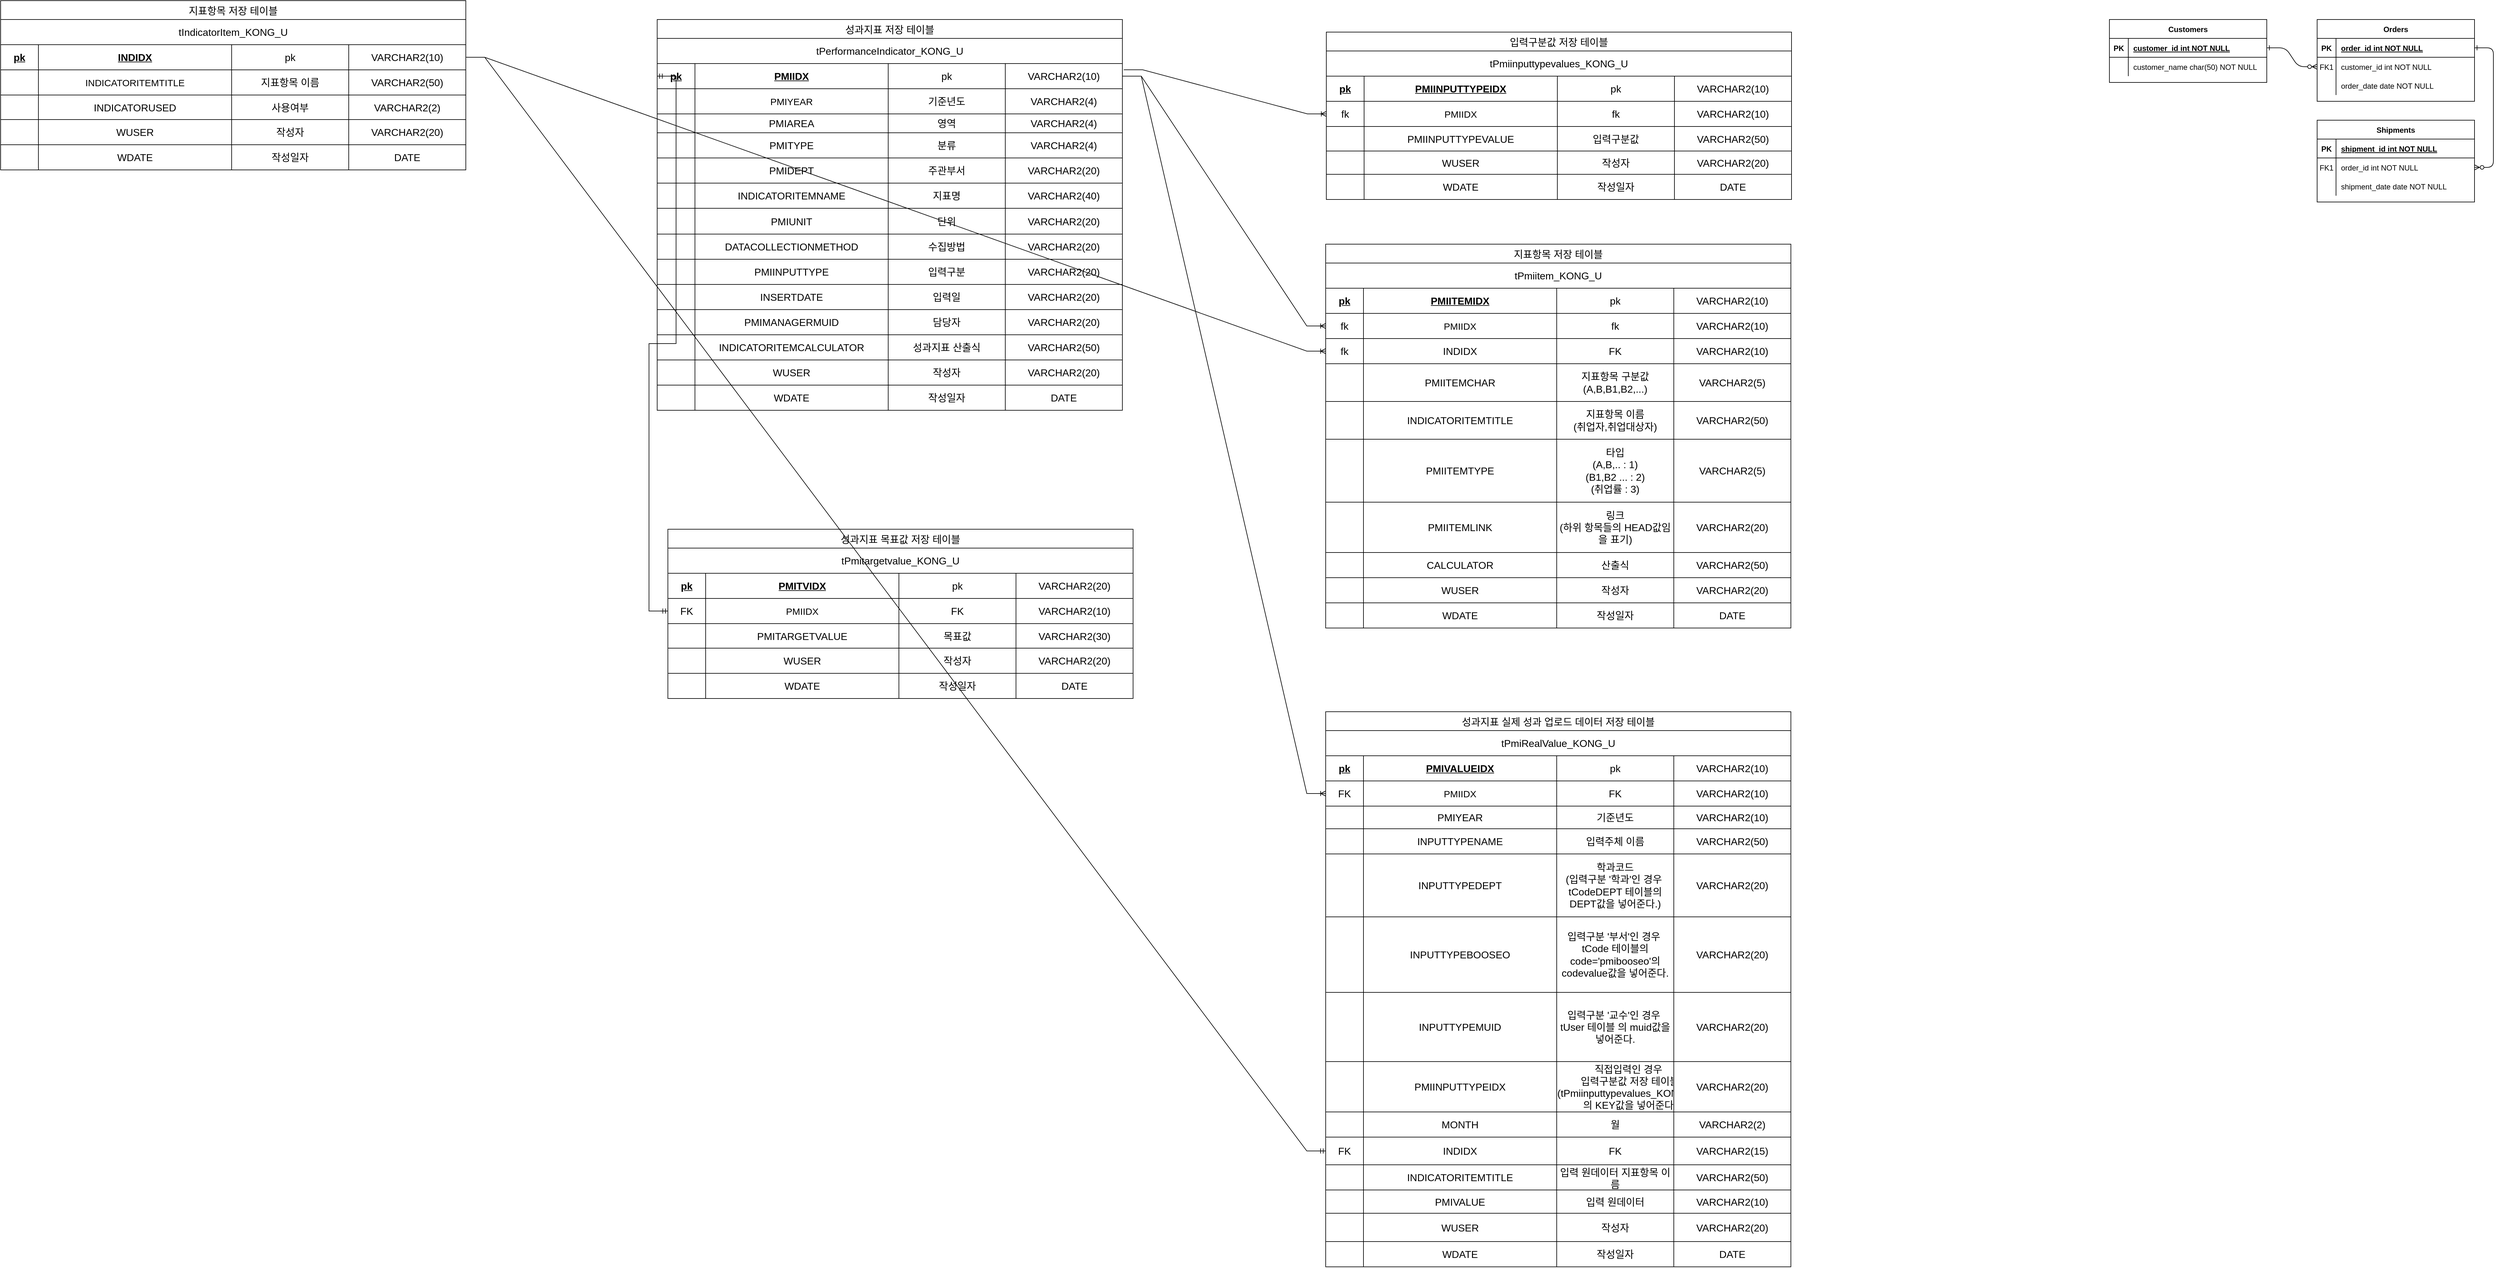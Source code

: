 <mxfile version="24.7.16">
  <diagram id="R2lEEEUBdFMjLlhIrx00" name="Page-1">
    <mxGraphModel dx="3387" dy="908" grid="0" gridSize="10" guides="1" tooltips="1" connect="1" arrows="1" fold="1" page="1" pageScale="1" pageWidth="850" pageHeight="1100" math="0" shadow="0" extFonts="Permanent Marker^https://fonts.googleapis.com/css?family=Permanent+Marker">
      <root>
        <mxCell id="0" />
        <mxCell id="1" parent="0" />
        <mxCell id="C-vyLk0tnHw3VtMMgP7b-1" value="" style="edgeStyle=entityRelationEdgeStyle;endArrow=ERzeroToMany;startArrow=ERone;endFill=1;startFill=0;" parent="1" source="C-vyLk0tnHw3VtMMgP7b-24" target="C-vyLk0tnHw3VtMMgP7b-6" edge="1">
          <mxGeometry width="100" height="100" relative="1" as="geometry">
            <mxPoint x="1890" y="740" as="sourcePoint" />
            <mxPoint x="1990" y="640" as="targetPoint" />
          </mxGeometry>
        </mxCell>
        <mxCell id="C-vyLk0tnHw3VtMMgP7b-12" value="" style="edgeStyle=entityRelationEdgeStyle;endArrow=ERzeroToMany;startArrow=ERone;endFill=1;startFill=0;" parent="1" source="C-vyLk0tnHw3VtMMgP7b-3" target="C-vyLk0tnHw3VtMMgP7b-17" edge="1">
          <mxGeometry width="100" height="100" relative="1" as="geometry">
            <mxPoint x="1950" y="200" as="sourcePoint" />
            <mxPoint x="2010" y="225" as="targetPoint" />
          </mxGeometry>
        </mxCell>
        <mxCell id="C-vyLk0tnHw3VtMMgP7b-2" value="Orders" style="shape=table;startSize=30;container=1;collapsible=1;childLayout=tableLayout;fixedRows=1;rowLines=0;fontStyle=1;align=center;resizeLast=1;" parent="1" vertex="1">
          <mxGeometry x="2000" y="140" width="250" height="130" as="geometry" />
        </mxCell>
        <mxCell id="C-vyLk0tnHw3VtMMgP7b-3" value="" style="shape=partialRectangle;collapsible=0;dropTarget=0;pointerEvents=0;fillColor=none;points=[[0,0.5],[1,0.5]];portConstraint=eastwest;top=0;left=0;right=0;bottom=1;" parent="C-vyLk0tnHw3VtMMgP7b-2" vertex="1">
          <mxGeometry y="30" width="250" height="30" as="geometry" />
        </mxCell>
        <mxCell id="C-vyLk0tnHw3VtMMgP7b-4" value="PK" style="shape=partialRectangle;overflow=hidden;connectable=0;fillColor=none;top=0;left=0;bottom=0;right=0;fontStyle=1;" parent="C-vyLk0tnHw3VtMMgP7b-3" vertex="1">
          <mxGeometry width="30" height="30" as="geometry">
            <mxRectangle width="30" height="30" as="alternateBounds" />
          </mxGeometry>
        </mxCell>
        <mxCell id="C-vyLk0tnHw3VtMMgP7b-5" value="order_id int NOT NULL " style="shape=partialRectangle;overflow=hidden;connectable=0;fillColor=none;top=0;left=0;bottom=0;right=0;align=left;spacingLeft=6;fontStyle=5;" parent="C-vyLk0tnHw3VtMMgP7b-3" vertex="1">
          <mxGeometry x="30" width="220" height="30" as="geometry">
            <mxRectangle width="220" height="30" as="alternateBounds" />
          </mxGeometry>
        </mxCell>
        <mxCell id="C-vyLk0tnHw3VtMMgP7b-6" value="" style="shape=partialRectangle;collapsible=0;dropTarget=0;pointerEvents=0;fillColor=none;points=[[0,0.5],[1,0.5]];portConstraint=eastwest;top=0;left=0;right=0;bottom=0;" parent="C-vyLk0tnHw3VtMMgP7b-2" vertex="1">
          <mxGeometry y="60" width="250" height="30" as="geometry" />
        </mxCell>
        <mxCell id="C-vyLk0tnHw3VtMMgP7b-7" value="FK1" style="shape=partialRectangle;overflow=hidden;connectable=0;fillColor=none;top=0;left=0;bottom=0;right=0;" parent="C-vyLk0tnHw3VtMMgP7b-6" vertex="1">
          <mxGeometry width="30" height="30" as="geometry">
            <mxRectangle width="30" height="30" as="alternateBounds" />
          </mxGeometry>
        </mxCell>
        <mxCell id="C-vyLk0tnHw3VtMMgP7b-8" value="customer_id int NOT NULL" style="shape=partialRectangle;overflow=hidden;connectable=0;fillColor=none;top=0;left=0;bottom=0;right=0;align=left;spacingLeft=6;" parent="C-vyLk0tnHw3VtMMgP7b-6" vertex="1">
          <mxGeometry x="30" width="220" height="30" as="geometry">
            <mxRectangle width="220" height="30" as="alternateBounds" />
          </mxGeometry>
        </mxCell>
        <mxCell id="C-vyLk0tnHw3VtMMgP7b-9" value="" style="shape=partialRectangle;collapsible=0;dropTarget=0;pointerEvents=0;fillColor=none;points=[[0,0.5],[1,0.5]];portConstraint=eastwest;top=0;left=0;right=0;bottom=0;" parent="C-vyLk0tnHw3VtMMgP7b-2" vertex="1">
          <mxGeometry y="90" width="250" height="30" as="geometry" />
        </mxCell>
        <mxCell id="C-vyLk0tnHw3VtMMgP7b-10" value="" style="shape=partialRectangle;overflow=hidden;connectable=0;fillColor=none;top=0;left=0;bottom=0;right=0;" parent="C-vyLk0tnHw3VtMMgP7b-9" vertex="1">
          <mxGeometry width="30" height="30" as="geometry">
            <mxRectangle width="30" height="30" as="alternateBounds" />
          </mxGeometry>
        </mxCell>
        <mxCell id="C-vyLk0tnHw3VtMMgP7b-11" value="order_date date NOT NULL" style="shape=partialRectangle;overflow=hidden;connectable=0;fillColor=none;top=0;left=0;bottom=0;right=0;align=left;spacingLeft=6;" parent="C-vyLk0tnHw3VtMMgP7b-9" vertex="1">
          <mxGeometry x="30" width="220" height="30" as="geometry">
            <mxRectangle width="220" height="30" as="alternateBounds" />
          </mxGeometry>
        </mxCell>
        <mxCell id="C-vyLk0tnHw3VtMMgP7b-13" value="Shipments" style="shape=table;startSize=30;container=1;collapsible=1;childLayout=tableLayout;fixedRows=1;rowLines=0;fontStyle=1;align=center;resizeLast=1;" parent="1" vertex="1">
          <mxGeometry x="2000" y="300" width="250" height="130" as="geometry" />
        </mxCell>
        <mxCell id="C-vyLk0tnHw3VtMMgP7b-14" value="" style="shape=partialRectangle;collapsible=0;dropTarget=0;pointerEvents=0;fillColor=none;points=[[0,0.5],[1,0.5]];portConstraint=eastwest;top=0;left=0;right=0;bottom=1;" parent="C-vyLk0tnHw3VtMMgP7b-13" vertex="1">
          <mxGeometry y="30" width="250" height="30" as="geometry" />
        </mxCell>
        <mxCell id="C-vyLk0tnHw3VtMMgP7b-15" value="PK" style="shape=partialRectangle;overflow=hidden;connectable=0;fillColor=none;top=0;left=0;bottom=0;right=0;fontStyle=1;" parent="C-vyLk0tnHw3VtMMgP7b-14" vertex="1">
          <mxGeometry width="30" height="30" as="geometry">
            <mxRectangle width="30" height="30" as="alternateBounds" />
          </mxGeometry>
        </mxCell>
        <mxCell id="C-vyLk0tnHw3VtMMgP7b-16" value="shipment_id int NOT NULL " style="shape=partialRectangle;overflow=hidden;connectable=0;fillColor=none;top=0;left=0;bottom=0;right=0;align=left;spacingLeft=6;fontStyle=5;" parent="C-vyLk0tnHw3VtMMgP7b-14" vertex="1">
          <mxGeometry x="30" width="220" height="30" as="geometry">
            <mxRectangle width="220" height="30" as="alternateBounds" />
          </mxGeometry>
        </mxCell>
        <mxCell id="C-vyLk0tnHw3VtMMgP7b-17" value="" style="shape=partialRectangle;collapsible=0;dropTarget=0;pointerEvents=0;fillColor=none;points=[[0,0.5],[1,0.5]];portConstraint=eastwest;top=0;left=0;right=0;bottom=0;" parent="C-vyLk0tnHw3VtMMgP7b-13" vertex="1">
          <mxGeometry y="60" width="250" height="30" as="geometry" />
        </mxCell>
        <mxCell id="C-vyLk0tnHw3VtMMgP7b-18" value="FK1" style="shape=partialRectangle;overflow=hidden;connectable=0;fillColor=none;top=0;left=0;bottom=0;right=0;" parent="C-vyLk0tnHw3VtMMgP7b-17" vertex="1">
          <mxGeometry width="30" height="30" as="geometry">
            <mxRectangle width="30" height="30" as="alternateBounds" />
          </mxGeometry>
        </mxCell>
        <mxCell id="C-vyLk0tnHw3VtMMgP7b-19" value="order_id int NOT NULL" style="shape=partialRectangle;overflow=hidden;connectable=0;fillColor=none;top=0;left=0;bottom=0;right=0;align=left;spacingLeft=6;" parent="C-vyLk0tnHw3VtMMgP7b-17" vertex="1">
          <mxGeometry x="30" width="220" height="30" as="geometry">
            <mxRectangle width="220" height="30" as="alternateBounds" />
          </mxGeometry>
        </mxCell>
        <mxCell id="C-vyLk0tnHw3VtMMgP7b-20" value="" style="shape=partialRectangle;collapsible=0;dropTarget=0;pointerEvents=0;fillColor=none;points=[[0,0.5],[1,0.5]];portConstraint=eastwest;top=0;left=0;right=0;bottom=0;" parent="C-vyLk0tnHw3VtMMgP7b-13" vertex="1">
          <mxGeometry y="90" width="250" height="30" as="geometry" />
        </mxCell>
        <mxCell id="C-vyLk0tnHw3VtMMgP7b-21" value="" style="shape=partialRectangle;overflow=hidden;connectable=0;fillColor=none;top=0;left=0;bottom=0;right=0;" parent="C-vyLk0tnHw3VtMMgP7b-20" vertex="1">
          <mxGeometry width="30" height="30" as="geometry">
            <mxRectangle width="30" height="30" as="alternateBounds" />
          </mxGeometry>
        </mxCell>
        <mxCell id="C-vyLk0tnHw3VtMMgP7b-22" value="shipment_date date NOT NULL" style="shape=partialRectangle;overflow=hidden;connectable=0;fillColor=none;top=0;left=0;bottom=0;right=0;align=left;spacingLeft=6;" parent="C-vyLk0tnHw3VtMMgP7b-20" vertex="1">
          <mxGeometry x="30" width="220" height="30" as="geometry">
            <mxRectangle width="220" height="30" as="alternateBounds" />
          </mxGeometry>
        </mxCell>
        <mxCell id="C-vyLk0tnHw3VtMMgP7b-23" value="Customers" style="shape=table;startSize=30;container=1;collapsible=1;childLayout=tableLayout;fixedRows=1;rowLines=0;fontStyle=1;align=center;resizeLast=1;" parent="1" vertex="1">
          <mxGeometry x="1670" y="140" width="250" height="100" as="geometry" />
        </mxCell>
        <mxCell id="C-vyLk0tnHw3VtMMgP7b-24" value="" style="shape=partialRectangle;collapsible=0;dropTarget=0;pointerEvents=0;fillColor=none;points=[[0,0.5],[1,0.5]];portConstraint=eastwest;top=0;left=0;right=0;bottom=1;" parent="C-vyLk0tnHw3VtMMgP7b-23" vertex="1">
          <mxGeometry y="30" width="250" height="30" as="geometry" />
        </mxCell>
        <mxCell id="C-vyLk0tnHw3VtMMgP7b-25" value="PK" style="shape=partialRectangle;overflow=hidden;connectable=0;fillColor=none;top=0;left=0;bottom=0;right=0;fontStyle=1;" parent="C-vyLk0tnHw3VtMMgP7b-24" vertex="1">
          <mxGeometry width="30" height="30" as="geometry">
            <mxRectangle width="30" height="30" as="alternateBounds" />
          </mxGeometry>
        </mxCell>
        <mxCell id="C-vyLk0tnHw3VtMMgP7b-26" value="customer_id int NOT NULL " style="shape=partialRectangle;overflow=hidden;connectable=0;fillColor=none;top=0;left=0;bottom=0;right=0;align=left;spacingLeft=6;fontStyle=5;" parent="C-vyLk0tnHw3VtMMgP7b-24" vertex="1">
          <mxGeometry x="30" width="220" height="30" as="geometry">
            <mxRectangle width="220" height="30" as="alternateBounds" />
          </mxGeometry>
        </mxCell>
        <mxCell id="C-vyLk0tnHw3VtMMgP7b-27" value="" style="shape=partialRectangle;collapsible=0;dropTarget=0;pointerEvents=0;fillColor=none;points=[[0,0.5],[1,0.5]];portConstraint=eastwest;top=0;left=0;right=0;bottom=0;" parent="C-vyLk0tnHw3VtMMgP7b-23" vertex="1">
          <mxGeometry y="60" width="250" height="30" as="geometry" />
        </mxCell>
        <mxCell id="C-vyLk0tnHw3VtMMgP7b-28" value="" style="shape=partialRectangle;overflow=hidden;connectable=0;fillColor=none;top=0;left=0;bottom=0;right=0;" parent="C-vyLk0tnHw3VtMMgP7b-27" vertex="1">
          <mxGeometry width="30" height="30" as="geometry">
            <mxRectangle width="30" height="30" as="alternateBounds" />
          </mxGeometry>
        </mxCell>
        <mxCell id="C-vyLk0tnHw3VtMMgP7b-29" value="customer_name char(50) NOT NULL" style="shape=partialRectangle;overflow=hidden;connectable=0;fillColor=none;top=0;left=0;bottom=0;right=0;align=left;spacingLeft=6;" parent="C-vyLk0tnHw3VtMMgP7b-27" vertex="1">
          <mxGeometry x="30" width="220" height="30" as="geometry">
            <mxRectangle width="220" height="30" as="alternateBounds" />
          </mxGeometry>
        </mxCell>
        <mxCell id="LvDF5746zJ-unk25SYwT-50" value="지표항목 저장 테이블" style="shape=table;startSize=30;container=1;collapsible=0;childLayout=tableLayout;strokeColor=default;fontSize=16;" vertex="1" parent="1">
          <mxGeometry x="-1680" y="110" width="739" height="269" as="geometry" />
        </mxCell>
        <mxCell id="LvDF5746zJ-unk25SYwT-187" style="shape=tableRow;horizontal=0;startSize=0;swimlaneHead=0;swimlaneBody=0;strokeColor=inherit;top=0;left=0;bottom=0;right=0;collapsible=0;dropTarget=0;fillColor=none;points=[[0,0.5],[1,0.5]];portConstraint=eastwest;fontSize=16;" vertex="1" parent="LvDF5746zJ-unk25SYwT-50">
          <mxGeometry y="30" width="739" height="40" as="geometry" />
        </mxCell>
        <mxCell id="LvDF5746zJ-unk25SYwT-188" value="&lt;span style=&quot;text-wrap: nowrap;&quot;&gt;tIndicatorItem_KONG_U&lt;/span&gt;" style="shape=partialRectangle;html=1;whiteSpace=wrap;connectable=0;strokeColor=inherit;overflow=hidden;fillColor=none;top=0;left=0;bottom=0;right=0;pointerEvents=1;fontSize=16;rowspan=1;colspan=4;" vertex="1" parent="LvDF5746zJ-unk25SYwT-187">
          <mxGeometry width="739" height="40" as="geometry">
            <mxRectangle width="60" height="40" as="alternateBounds" />
          </mxGeometry>
        </mxCell>
        <mxCell id="LvDF5746zJ-unk25SYwT-189" style="shape=partialRectangle;html=1;whiteSpace=wrap;connectable=0;strokeColor=inherit;overflow=hidden;fillColor=none;top=0;left=0;bottom=0;right=0;pointerEvents=1;fontSize=16;" vertex="1" visible="0" parent="LvDF5746zJ-unk25SYwT-187">
          <mxGeometry x="60" width="307" height="40" as="geometry">
            <mxRectangle width="307" height="40" as="alternateBounds" />
          </mxGeometry>
        </mxCell>
        <mxCell id="LvDF5746zJ-unk25SYwT-190" style="shape=partialRectangle;html=1;whiteSpace=wrap;connectable=0;strokeColor=inherit;overflow=hidden;fillColor=none;top=0;left=0;bottom=0;right=0;pointerEvents=1;fontSize=16;" vertex="1" visible="0" parent="LvDF5746zJ-unk25SYwT-187">
          <mxGeometry x="367" width="186" height="40" as="geometry">
            <mxRectangle width="186" height="40" as="alternateBounds" />
          </mxGeometry>
        </mxCell>
        <mxCell id="LvDF5746zJ-unk25SYwT-191" style="shape=partialRectangle;html=1;whiteSpace=wrap;connectable=0;strokeColor=inherit;overflow=hidden;fillColor=none;top=0;left=0;bottom=0;right=0;pointerEvents=1;fontSize=16;" vertex="1" visible="0" parent="LvDF5746zJ-unk25SYwT-187">
          <mxGeometry x="553" width="186" height="40" as="geometry">
            <mxRectangle width="186" height="40" as="alternateBounds" />
          </mxGeometry>
        </mxCell>
        <mxCell id="LvDF5746zJ-unk25SYwT-51" value="" style="shape=tableRow;horizontal=0;startSize=0;swimlaneHead=0;swimlaneBody=0;strokeColor=inherit;top=0;left=0;bottom=0;right=0;collapsible=0;dropTarget=0;fillColor=none;points=[[0,0.5],[1,0.5]];portConstraint=eastwest;fontSize=16;" vertex="1" parent="LvDF5746zJ-unk25SYwT-50">
          <mxGeometry y="70" width="739" height="40" as="geometry" />
        </mxCell>
        <mxCell id="LvDF5746zJ-unk25SYwT-52" value="pk" style="shape=partialRectangle;html=1;whiteSpace=wrap;connectable=0;strokeColor=inherit;overflow=hidden;fillColor=none;top=0;left=0;bottom=0;right=0;pointerEvents=1;fontSize=16;fontStyle=5" vertex="1" parent="LvDF5746zJ-unk25SYwT-51">
          <mxGeometry width="60" height="40" as="geometry">
            <mxRectangle width="60" height="40" as="alternateBounds" />
          </mxGeometry>
        </mxCell>
        <mxCell id="LvDF5746zJ-unk25SYwT-53" value="&lt;u style=&quot;font-size: 16px;&quot;&gt;&lt;b style=&quot;font-size: 16px;&quot;&gt;INDIDX&lt;/b&gt;&lt;/u&gt;" style="shape=partialRectangle;html=1;whiteSpace=wrap;connectable=0;strokeColor=inherit;overflow=hidden;fillColor=none;top=0;left=0;bottom=0;right=0;pointerEvents=1;fontSize=16;" vertex="1" parent="LvDF5746zJ-unk25SYwT-51">
          <mxGeometry x="60" width="307" height="40" as="geometry">
            <mxRectangle width="307" height="40" as="alternateBounds" />
          </mxGeometry>
        </mxCell>
        <mxCell id="LvDF5746zJ-unk25SYwT-54" value="pk" style="shape=partialRectangle;html=1;whiteSpace=wrap;connectable=0;strokeColor=inherit;overflow=hidden;fillColor=none;top=0;left=0;bottom=0;right=0;pointerEvents=1;fontSize=16;" vertex="1" parent="LvDF5746zJ-unk25SYwT-51">
          <mxGeometry x="367" width="186" height="40" as="geometry">
            <mxRectangle width="186" height="40" as="alternateBounds" />
          </mxGeometry>
        </mxCell>
        <mxCell id="LvDF5746zJ-unk25SYwT-90" value="VARCHAR2(10)" style="shape=partialRectangle;html=1;whiteSpace=wrap;connectable=0;strokeColor=inherit;overflow=hidden;fillColor=none;top=0;left=0;bottom=0;right=0;pointerEvents=1;fontSize=16;" vertex="1" parent="LvDF5746zJ-unk25SYwT-51">
          <mxGeometry x="553" width="186" height="40" as="geometry">
            <mxRectangle width="186" height="40" as="alternateBounds" />
          </mxGeometry>
        </mxCell>
        <mxCell id="LvDF5746zJ-unk25SYwT-55" value="" style="shape=tableRow;horizontal=0;startSize=0;swimlaneHead=0;swimlaneBody=0;strokeColor=inherit;top=0;left=0;bottom=0;right=0;collapsible=0;dropTarget=0;fillColor=none;points=[[0,0.5],[1,0.5]];portConstraint=eastwest;fontSize=16;" vertex="1" parent="LvDF5746zJ-unk25SYwT-50">
          <mxGeometry y="110" width="739" height="40" as="geometry" />
        </mxCell>
        <mxCell id="LvDF5746zJ-unk25SYwT-56" value="" style="shape=partialRectangle;html=1;whiteSpace=wrap;connectable=0;strokeColor=inherit;overflow=hidden;fillColor=none;top=0;left=0;bottom=0;right=0;pointerEvents=1;fontSize=16;" vertex="1" parent="LvDF5746zJ-unk25SYwT-55">
          <mxGeometry width="60" height="40" as="geometry">
            <mxRectangle width="60" height="40" as="alternateBounds" />
          </mxGeometry>
        </mxCell>
        <mxCell id="LvDF5746zJ-unk25SYwT-57" value="&lt;span style=&quot;font-size: 15px;&quot;&gt;INDICATORITEMTITLE&lt;/span&gt;" style="shape=partialRectangle;html=1;whiteSpace=wrap;connectable=0;strokeColor=inherit;overflow=hidden;fillColor=none;top=0;left=0;bottom=0;right=0;pointerEvents=1;fontSize=15;" vertex="1" parent="LvDF5746zJ-unk25SYwT-55">
          <mxGeometry x="60" width="307" height="40" as="geometry">
            <mxRectangle width="307" height="40" as="alternateBounds" />
          </mxGeometry>
        </mxCell>
        <mxCell id="LvDF5746zJ-unk25SYwT-58" value="지표항목 이름" style="shape=partialRectangle;html=1;whiteSpace=wrap;connectable=0;strokeColor=inherit;overflow=hidden;fillColor=none;top=0;left=0;bottom=0;right=0;pointerEvents=1;fontSize=16;" vertex="1" parent="LvDF5746zJ-unk25SYwT-55">
          <mxGeometry x="367" width="186" height="40" as="geometry">
            <mxRectangle width="186" height="40" as="alternateBounds" />
          </mxGeometry>
        </mxCell>
        <mxCell id="LvDF5746zJ-unk25SYwT-91" value="VARCHAR2(50)" style="shape=partialRectangle;html=1;whiteSpace=wrap;connectable=0;strokeColor=inherit;overflow=hidden;fillColor=none;top=0;left=0;bottom=0;right=0;pointerEvents=1;fontSize=16;" vertex="1" parent="LvDF5746zJ-unk25SYwT-55">
          <mxGeometry x="553" width="186" height="40" as="geometry">
            <mxRectangle width="186" height="40" as="alternateBounds" />
          </mxGeometry>
        </mxCell>
        <mxCell id="LvDF5746zJ-unk25SYwT-59" value="" style="shape=tableRow;horizontal=0;startSize=0;swimlaneHead=0;swimlaneBody=0;strokeColor=inherit;top=0;left=0;bottom=0;right=0;collapsible=0;dropTarget=0;fillColor=none;points=[[0,0.5],[1,0.5]];portConstraint=eastwest;fontSize=16;" vertex="1" parent="LvDF5746zJ-unk25SYwT-50">
          <mxGeometry y="150" width="739" height="39" as="geometry" />
        </mxCell>
        <mxCell id="LvDF5746zJ-unk25SYwT-60" value="" style="shape=partialRectangle;html=1;whiteSpace=wrap;connectable=0;strokeColor=inherit;overflow=hidden;fillColor=none;top=0;left=0;bottom=0;right=0;pointerEvents=1;fontSize=16;" vertex="1" parent="LvDF5746zJ-unk25SYwT-59">
          <mxGeometry width="60" height="39" as="geometry">
            <mxRectangle width="60" height="39" as="alternateBounds" />
          </mxGeometry>
        </mxCell>
        <mxCell id="LvDF5746zJ-unk25SYwT-61" value="INDICATORUSED" style="shape=partialRectangle;html=1;whiteSpace=wrap;connectable=0;strokeColor=inherit;overflow=hidden;fillColor=none;top=0;left=0;bottom=0;right=0;pointerEvents=1;fontSize=16;" vertex="1" parent="LvDF5746zJ-unk25SYwT-59">
          <mxGeometry x="60" width="307" height="39" as="geometry">
            <mxRectangle width="307" height="39" as="alternateBounds" />
          </mxGeometry>
        </mxCell>
        <mxCell id="LvDF5746zJ-unk25SYwT-62" value="사용여부" style="shape=partialRectangle;html=1;whiteSpace=wrap;connectable=0;strokeColor=inherit;overflow=hidden;fillColor=none;top=0;left=0;bottom=0;right=0;pointerEvents=1;fontSize=16;" vertex="1" parent="LvDF5746zJ-unk25SYwT-59">
          <mxGeometry x="367" width="186" height="39" as="geometry">
            <mxRectangle width="186" height="39" as="alternateBounds" />
          </mxGeometry>
        </mxCell>
        <mxCell id="LvDF5746zJ-unk25SYwT-92" value="VARCHAR2(2)" style="shape=partialRectangle;html=1;whiteSpace=wrap;connectable=0;strokeColor=inherit;overflow=hidden;fillColor=none;top=0;left=0;bottom=0;right=0;pointerEvents=1;fontSize=16;" vertex="1" parent="LvDF5746zJ-unk25SYwT-59">
          <mxGeometry x="553" width="186" height="39" as="geometry">
            <mxRectangle width="186" height="39" as="alternateBounds" />
          </mxGeometry>
        </mxCell>
        <mxCell id="LvDF5746zJ-unk25SYwT-66" style="shape=tableRow;horizontal=0;startSize=0;swimlaneHead=0;swimlaneBody=0;strokeColor=inherit;top=0;left=0;bottom=0;right=0;collapsible=0;dropTarget=0;fillColor=none;points=[[0,0.5],[1,0.5]];portConstraint=eastwest;fontSize=16;" vertex="1" parent="LvDF5746zJ-unk25SYwT-50">
          <mxGeometry y="189" width="739" height="40" as="geometry" />
        </mxCell>
        <mxCell id="LvDF5746zJ-unk25SYwT-67" style="shape=partialRectangle;html=1;whiteSpace=wrap;connectable=0;strokeColor=inherit;overflow=hidden;fillColor=none;top=0;left=0;bottom=0;right=0;pointerEvents=1;fontSize=16;" vertex="1" parent="LvDF5746zJ-unk25SYwT-66">
          <mxGeometry width="60" height="40" as="geometry">
            <mxRectangle width="60" height="40" as="alternateBounds" />
          </mxGeometry>
        </mxCell>
        <mxCell id="LvDF5746zJ-unk25SYwT-68" value="WUSER" style="shape=partialRectangle;html=1;whiteSpace=wrap;connectable=0;strokeColor=inherit;overflow=hidden;fillColor=none;top=0;left=0;bottom=0;right=0;pointerEvents=1;fontSize=16;" vertex="1" parent="LvDF5746zJ-unk25SYwT-66">
          <mxGeometry x="60" width="307" height="40" as="geometry">
            <mxRectangle width="307" height="40" as="alternateBounds" />
          </mxGeometry>
        </mxCell>
        <mxCell id="LvDF5746zJ-unk25SYwT-69" value="작성자" style="shape=partialRectangle;html=1;whiteSpace=wrap;connectable=0;strokeColor=inherit;overflow=hidden;fillColor=none;top=0;left=0;bottom=0;right=0;pointerEvents=1;fontSize=16;" vertex="1" parent="LvDF5746zJ-unk25SYwT-66">
          <mxGeometry x="367" width="186" height="40" as="geometry">
            <mxRectangle width="186" height="40" as="alternateBounds" />
          </mxGeometry>
        </mxCell>
        <mxCell id="LvDF5746zJ-unk25SYwT-93" value="VARCHAR2(20)" style="shape=partialRectangle;html=1;whiteSpace=wrap;connectable=0;strokeColor=inherit;overflow=hidden;fillColor=none;top=0;left=0;bottom=0;right=0;pointerEvents=1;fontSize=16;" vertex="1" parent="LvDF5746zJ-unk25SYwT-66">
          <mxGeometry x="553" width="186" height="40" as="geometry">
            <mxRectangle width="186" height="40" as="alternateBounds" />
          </mxGeometry>
        </mxCell>
        <mxCell id="LvDF5746zJ-unk25SYwT-70" style="shape=tableRow;horizontal=0;startSize=0;swimlaneHead=0;swimlaneBody=0;strokeColor=inherit;top=0;left=0;bottom=0;right=0;collapsible=0;dropTarget=0;fillColor=none;points=[[0,0.5],[1,0.5]];portConstraint=eastwest;fontSize=16;" vertex="1" parent="LvDF5746zJ-unk25SYwT-50">
          <mxGeometry y="229" width="739" height="40" as="geometry" />
        </mxCell>
        <mxCell id="LvDF5746zJ-unk25SYwT-71" style="shape=partialRectangle;html=1;whiteSpace=wrap;connectable=0;strokeColor=inherit;overflow=hidden;fillColor=none;top=0;left=0;bottom=0;right=0;pointerEvents=1;fontSize=16;" vertex="1" parent="LvDF5746zJ-unk25SYwT-70">
          <mxGeometry width="60" height="40" as="geometry">
            <mxRectangle width="60" height="40" as="alternateBounds" />
          </mxGeometry>
        </mxCell>
        <mxCell id="LvDF5746zJ-unk25SYwT-72" value="WDATE" style="shape=partialRectangle;html=1;whiteSpace=wrap;connectable=0;strokeColor=inherit;overflow=hidden;fillColor=none;top=0;left=0;bottom=0;right=0;pointerEvents=1;fontSize=16;" vertex="1" parent="LvDF5746zJ-unk25SYwT-70">
          <mxGeometry x="60" width="307" height="40" as="geometry">
            <mxRectangle width="307" height="40" as="alternateBounds" />
          </mxGeometry>
        </mxCell>
        <mxCell id="LvDF5746zJ-unk25SYwT-73" value="작성일자" style="shape=partialRectangle;html=1;whiteSpace=wrap;connectable=0;strokeColor=inherit;overflow=hidden;fillColor=none;top=0;left=0;bottom=0;right=0;pointerEvents=1;fontSize=16;" vertex="1" parent="LvDF5746zJ-unk25SYwT-70">
          <mxGeometry x="367" width="186" height="40" as="geometry">
            <mxRectangle width="186" height="40" as="alternateBounds" />
          </mxGeometry>
        </mxCell>
        <mxCell id="LvDF5746zJ-unk25SYwT-94" value="DATE" style="shape=partialRectangle;html=1;whiteSpace=wrap;connectable=0;strokeColor=inherit;overflow=hidden;fillColor=none;top=0;left=0;bottom=0;right=0;pointerEvents=1;fontSize=16;" vertex="1" parent="LvDF5746zJ-unk25SYwT-70">
          <mxGeometry x="553" width="186" height="40" as="geometry">
            <mxRectangle width="186" height="40" as="alternateBounds" />
          </mxGeometry>
        </mxCell>
        <mxCell id="LvDF5746zJ-unk25SYwT-192" value="성과지표 저장 테이블" style="shape=table;startSize=30;container=1;collapsible=0;childLayout=tableLayout;strokeColor=default;fontSize=16;" vertex="1" parent="1">
          <mxGeometry x="-637" y="140" width="739" height="621" as="geometry" />
        </mxCell>
        <mxCell id="LvDF5746zJ-unk25SYwT-193" style="shape=tableRow;horizontal=0;startSize=0;swimlaneHead=0;swimlaneBody=0;strokeColor=inherit;top=0;left=0;bottom=0;right=0;collapsible=0;dropTarget=0;fillColor=none;points=[[0,0.5],[1,0.5]];portConstraint=eastwest;fontSize=16;" vertex="1" parent="LvDF5746zJ-unk25SYwT-192">
          <mxGeometry y="30" width="739" height="40" as="geometry" />
        </mxCell>
        <mxCell id="LvDF5746zJ-unk25SYwT-194" value="&lt;span style=&quot;text-wrap: nowrap;&quot;&gt;tPerformanceIndicator_KONG_U&lt;/span&gt;" style="shape=partialRectangle;html=1;whiteSpace=wrap;connectable=0;strokeColor=inherit;overflow=hidden;fillColor=none;top=0;left=0;bottom=0;right=0;pointerEvents=1;fontSize=16;rowspan=1;colspan=4;" vertex="1" parent="LvDF5746zJ-unk25SYwT-193">
          <mxGeometry width="739" height="40" as="geometry">
            <mxRectangle width="60" height="40" as="alternateBounds" />
          </mxGeometry>
        </mxCell>
        <mxCell id="LvDF5746zJ-unk25SYwT-195" style="shape=partialRectangle;html=1;whiteSpace=wrap;connectable=0;strokeColor=inherit;overflow=hidden;fillColor=none;top=0;left=0;bottom=0;right=0;pointerEvents=1;fontSize=16;" vertex="1" visible="0" parent="LvDF5746zJ-unk25SYwT-193">
          <mxGeometry x="60" width="307" height="40" as="geometry">
            <mxRectangle width="307" height="40" as="alternateBounds" />
          </mxGeometry>
        </mxCell>
        <mxCell id="LvDF5746zJ-unk25SYwT-196" style="shape=partialRectangle;html=1;whiteSpace=wrap;connectable=0;strokeColor=inherit;overflow=hidden;fillColor=none;top=0;left=0;bottom=0;right=0;pointerEvents=1;fontSize=16;" vertex="1" visible="0" parent="LvDF5746zJ-unk25SYwT-193">
          <mxGeometry x="367" width="186" height="40" as="geometry">
            <mxRectangle width="186" height="40" as="alternateBounds" />
          </mxGeometry>
        </mxCell>
        <mxCell id="LvDF5746zJ-unk25SYwT-197" style="shape=partialRectangle;html=1;whiteSpace=wrap;connectable=0;strokeColor=inherit;overflow=hidden;fillColor=none;top=0;left=0;bottom=0;right=0;pointerEvents=1;fontSize=16;" vertex="1" visible="0" parent="LvDF5746zJ-unk25SYwT-193">
          <mxGeometry x="553" width="186" height="40" as="geometry">
            <mxRectangle width="186" height="40" as="alternateBounds" />
          </mxGeometry>
        </mxCell>
        <mxCell id="LvDF5746zJ-unk25SYwT-198" value="" style="shape=tableRow;horizontal=0;startSize=0;swimlaneHead=0;swimlaneBody=0;strokeColor=inherit;top=0;left=0;bottom=0;right=0;collapsible=0;dropTarget=0;fillColor=none;points=[[0,0.5],[1,0.5]];portConstraint=eastwest;fontSize=16;" vertex="1" parent="LvDF5746zJ-unk25SYwT-192">
          <mxGeometry y="70" width="739" height="40" as="geometry" />
        </mxCell>
        <mxCell id="LvDF5746zJ-unk25SYwT-199" value="pk" style="shape=partialRectangle;html=1;whiteSpace=wrap;connectable=0;strokeColor=inherit;overflow=hidden;fillColor=none;top=0;left=0;bottom=0;right=0;pointerEvents=1;fontSize=16;fontStyle=5" vertex="1" parent="LvDF5746zJ-unk25SYwT-198">
          <mxGeometry width="60" height="40" as="geometry">
            <mxRectangle width="60" height="40" as="alternateBounds" />
          </mxGeometry>
        </mxCell>
        <mxCell id="LvDF5746zJ-unk25SYwT-200" value="PMIIDX" style="shape=partialRectangle;html=1;whiteSpace=wrap;connectable=0;strokeColor=inherit;overflow=hidden;fillColor=none;top=0;left=0;bottom=0;right=0;pointerEvents=1;fontSize=16;fontStyle=5" vertex="1" parent="LvDF5746zJ-unk25SYwT-198">
          <mxGeometry x="60" width="307" height="40" as="geometry">
            <mxRectangle width="307" height="40" as="alternateBounds" />
          </mxGeometry>
        </mxCell>
        <mxCell id="LvDF5746zJ-unk25SYwT-201" value="pk" style="shape=partialRectangle;html=1;whiteSpace=wrap;connectable=0;strokeColor=inherit;overflow=hidden;fillColor=none;top=0;left=0;bottom=0;right=0;pointerEvents=1;fontSize=16;" vertex="1" parent="LvDF5746zJ-unk25SYwT-198">
          <mxGeometry x="367" width="186" height="40" as="geometry">
            <mxRectangle width="186" height="40" as="alternateBounds" />
          </mxGeometry>
        </mxCell>
        <mxCell id="LvDF5746zJ-unk25SYwT-202" value="VARCHAR2(10)" style="shape=partialRectangle;html=1;whiteSpace=wrap;connectable=0;strokeColor=inherit;overflow=hidden;fillColor=none;top=0;left=0;bottom=0;right=0;pointerEvents=1;fontSize=16;" vertex="1" parent="LvDF5746zJ-unk25SYwT-198">
          <mxGeometry x="553" width="186" height="40" as="geometry">
            <mxRectangle width="186" height="40" as="alternateBounds" />
          </mxGeometry>
        </mxCell>
        <mxCell id="LvDF5746zJ-unk25SYwT-203" value="" style="shape=tableRow;horizontal=0;startSize=0;swimlaneHead=0;swimlaneBody=0;strokeColor=inherit;top=0;left=0;bottom=0;right=0;collapsible=0;dropTarget=0;fillColor=none;points=[[0,0.5],[1,0.5]];portConstraint=eastwest;fontSize=16;" vertex="1" parent="LvDF5746zJ-unk25SYwT-192">
          <mxGeometry y="110" width="739" height="40" as="geometry" />
        </mxCell>
        <mxCell id="LvDF5746zJ-unk25SYwT-204" value="" style="shape=partialRectangle;html=1;whiteSpace=wrap;connectable=0;strokeColor=inherit;overflow=hidden;fillColor=none;top=0;left=0;bottom=0;right=0;pointerEvents=1;fontSize=16;" vertex="1" parent="LvDF5746zJ-unk25SYwT-203">
          <mxGeometry width="60" height="40" as="geometry">
            <mxRectangle width="60" height="40" as="alternateBounds" />
          </mxGeometry>
        </mxCell>
        <mxCell id="LvDF5746zJ-unk25SYwT-205" value="PMIYEAR" style="shape=partialRectangle;html=1;whiteSpace=wrap;connectable=0;strokeColor=inherit;overflow=hidden;fillColor=none;top=0;left=0;bottom=0;right=0;pointerEvents=1;fontSize=15;" vertex="1" parent="LvDF5746zJ-unk25SYwT-203">
          <mxGeometry x="60" width="307" height="40" as="geometry">
            <mxRectangle width="307" height="40" as="alternateBounds" />
          </mxGeometry>
        </mxCell>
        <mxCell id="LvDF5746zJ-unk25SYwT-206" value="기준년도" style="shape=partialRectangle;html=1;whiteSpace=wrap;connectable=0;strokeColor=inherit;overflow=hidden;fillColor=none;top=0;left=0;bottom=0;right=0;pointerEvents=1;fontSize=16;" vertex="1" parent="LvDF5746zJ-unk25SYwT-203">
          <mxGeometry x="367" width="186" height="40" as="geometry">
            <mxRectangle width="186" height="40" as="alternateBounds" />
          </mxGeometry>
        </mxCell>
        <mxCell id="LvDF5746zJ-unk25SYwT-207" value="VARCHAR2(4)" style="shape=partialRectangle;html=1;whiteSpace=wrap;connectable=0;strokeColor=inherit;overflow=hidden;fillColor=none;top=0;left=0;bottom=0;right=0;pointerEvents=1;fontSize=16;" vertex="1" parent="LvDF5746zJ-unk25SYwT-203">
          <mxGeometry x="553" width="186" height="40" as="geometry">
            <mxRectangle width="186" height="40" as="alternateBounds" />
          </mxGeometry>
        </mxCell>
        <mxCell id="LvDF5746zJ-unk25SYwT-208" value="" style="shape=tableRow;horizontal=0;startSize=0;swimlaneHead=0;swimlaneBody=0;strokeColor=inherit;top=0;left=0;bottom=0;right=0;collapsible=0;dropTarget=0;fillColor=none;points=[[0,0.5],[1,0.5]];portConstraint=eastwest;fontSize=16;" vertex="1" parent="LvDF5746zJ-unk25SYwT-192">
          <mxGeometry y="150" width="739" height="30" as="geometry" />
        </mxCell>
        <mxCell id="LvDF5746zJ-unk25SYwT-209" value="" style="shape=partialRectangle;html=1;whiteSpace=wrap;connectable=0;strokeColor=inherit;overflow=hidden;fillColor=none;top=0;left=0;bottom=0;right=0;pointerEvents=1;fontSize=16;" vertex="1" parent="LvDF5746zJ-unk25SYwT-208">
          <mxGeometry width="60" height="30" as="geometry">
            <mxRectangle width="60" height="30" as="alternateBounds" />
          </mxGeometry>
        </mxCell>
        <mxCell id="LvDF5746zJ-unk25SYwT-210" value="PMIAREA" style="shape=partialRectangle;html=1;whiteSpace=wrap;connectable=0;strokeColor=inherit;overflow=hidden;fillColor=none;top=0;left=0;bottom=0;right=0;pointerEvents=1;fontSize=16;" vertex="1" parent="LvDF5746zJ-unk25SYwT-208">
          <mxGeometry x="60" width="307" height="30" as="geometry">
            <mxRectangle width="307" height="30" as="alternateBounds" />
          </mxGeometry>
        </mxCell>
        <mxCell id="LvDF5746zJ-unk25SYwT-211" value="영역" style="shape=partialRectangle;html=1;whiteSpace=wrap;connectable=0;strokeColor=inherit;overflow=hidden;fillColor=none;top=0;left=0;bottom=0;right=0;pointerEvents=1;fontSize=16;" vertex="1" parent="LvDF5746zJ-unk25SYwT-208">
          <mxGeometry x="367" width="186" height="30" as="geometry">
            <mxRectangle width="186" height="30" as="alternateBounds" />
          </mxGeometry>
        </mxCell>
        <mxCell id="LvDF5746zJ-unk25SYwT-212" value="VARCHAR2(4)" style="shape=partialRectangle;html=1;whiteSpace=wrap;connectable=0;strokeColor=inherit;overflow=hidden;fillColor=none;top=0;left=0;bottom=0;right=0;pointerEvents=1;fontSize=16;" vertex="1" parent="LvDF5746zJ-unk25SYwT-208">
          <mxGeometry x="553" width="186" height="30" as="geometry">
            <mxRectangle width="186" height="30" as="alternateBounds" />
          </mxGeometry>
        </mxCell>
        <mxCell id="LvDF5746zJ-unk25SYwT-213" style="shape=tableRow;horizontal=0;startSize=0;swimlaneHead=0;swimlaneBody=0;strokeColor=inherit;top=0;left=0;bottom=0;right=0;collapsible=0;dropTarget=0;fillColor=none;points=[[0,0.5],[1,0.5]];portConstraint=eastwest;fontSize=16;" vertex="1" parent="LvDF5746zJ-unk25SYwT-192">
          <mxGeometry y="180" width="739" height="40" as="geometry" />
        </mxCell>
        <mxCell id="LvDF5746zJ-unk25SYwT-214" style="shape=partialRectangle;html=1;whiteSpace=wrap;connectable=0;strokeColor=inherit;overflow=hidden;fillColor=none;top=0;left=0;bottom=0;right=0;pointerEvents=1;fontSize=16;" vertex="1" parent="LvDF5746zJ-unk25SYwT-213">
          <mxGeometry width="60" height="40" as="geometry">
            <mxRectangle width="60" height="40" as="alternateBounds" />
          </mxGeometry>
        </mxCell>
        <mxCell id="LvDF5746zJ-unk25SYwT-215" value="PMITYPE" style="shape=partialRectangle;html=1;whiteSpace=wrap;connectable=0;strokeColor=inherit;overflow=hidden;fillColor=none;top=0;left=0;bottom=0;right=0;pointerEvents=1;fontSize=16;" vertex="1" parent="LvDF5746zJ-unk25SYwT-213">
          <mxGeometry x="60" width="307" height="40" as="geometry">
            <mxRectangle width="307" height="40" as="alternateBounds" />
          </mxGeometry>
        </mxCell>
        <mxCell id="LvDF5746zJ-unk25SYwT-216" value="분류" style="shape=partialRectangle;html=1;whiteSpace=wrap;connectable=0;strokeColor=inherit;overflow=hidden;fillColor=none;top=0;left=0;bottom=0;right=0;pointerEvents=1;fontSize=16;" vertex="1" parent="LvDF5746zJ-unk25SYwT-213">
          <mxGeometry x="367" width="186" height="40" as="geometry">
            <mxRectangle width="186" height="40" as="alternateBounds" />
          </mxGeometry>
        </mxCell>
        <mxCell id="LvDF5746zJ-unk25SYwT-217" value="VARCHAR2(4)" style="shape=partialRectangle;html=1;whiteSpace=wrap;connectable=0;strokeColor=inherit;overflow=hidden;fillColor=none;top=0;left=0;bottom=0;right=0;pointerEvents=1;fontSize=16;" vertex="1" parent="LvDF5746zJ-unk25SYwT-213">
          <mxGeometry x="553" width="186" height="40" as="geometry">
            <mxRectangle width="186" height="40" as="alternateBounds" />
          </mxGeometry>
        </mxCell>
        <mxCell id="LvDF5746zJ-unk25SYwT-218" style="shape=tableRow;horizontal=0;startSize=0;swimlaneHead=0;swimlaneBody=0;strokeColor=inherit;top=0;left=0;bottom=0;right=0;collapsible=0;dropTarget=0;fillColor=none;points=[[0,0.5],[1,0.5]];portConstraint=eastwest;fontSize=16;" vertex="1" parent="LvDF5746zJ-unk25SYwT-192">
          <mxGeometry y="220" width="739" height="40" as="geometry" />
        </mxCell>
        <mxCell id="LvDF5746zJ-unk25SYwT-219" style="shape=partialRectangle;html=1;whiteSpace=wrap;connectable=0;strokeColor=inherit;overflow=hidden;fillColor=none;top=0;left=0;bottom=0;right=0;pointerEvents=1;fontSize=16;" vertex="1" parent="LvDF5746zJ-unk25SYwT-218">
          <mxGeometry width="60" height="40" as="geometry">
            <mxRectangle width="60" height="40" as="alternateBounds" />
          </mxGeometry>
        </mxCell>
        <mxCell id="LvDF5746zJ-unk25SYwT-220" value="PMIDEPT" style="shape=partialRectangle;html=1;whiteSpace=wrap;connectable=0;strokeColor=inherit;overflow=hidden;fillColor=none;top=0;left=0;bottom=0;right=0;pointerEvents=1;fontSize=16;" vertex="1" parent="LvDF5746zJ-unk25SYwT-218">
          <mxGeometry x="60" width="307" height="40" as="geometry">
            <mxRectangle width="307" height="40" as="alternateBounds" />
          </mxGeometry>
        </mxCell>
        <mxCell id="LvDF5746zJ-unk25SYwT-221" value="주관부서" style="shape=partialRectangle;html=1;whiteSpace=wrap;connectable=0;strokeColor=inherit;overflow=hidden;fillColor=none;top=0;left=0;bottom=0;right=0;pointerEvents=1;fontSize=16;" vertex="1" parent="LvDF5746zJ-unk25SYwT-218">
          <mxGeometry x="367" width="186" height="40" as="geometry">
            <mxRectangle width="186" height="40" as="alternateBounds" />
          </mxGeometry>
        </mxCell>
        <mxCell id="LvDF5746zJ-unk25SYwT-222" value="VARCHAR2(20)" style="shape=partialRectangle;html=1;whiteSpace=wrap;connectable=0;strokeColor=inherit;overflow=hidden;fillColor=none;top=0;left=0;bottom=0;right=0;pointerEvents=1;fontSize=16;" vertex="1" parent="LvDF5746zJ-unk25SYwT-218">
          <mxGeometry x="553" width="186" height="40" as="geometry">
            <mxRectangle width="186" height="40" as="alternateBounds" />
          </mxGeometry>
        </mxCell>
        <mxCell id="LvDF5746zJ-unk25SYwT-238" style="shape=tableRow;horizontal=0;startSize=0;swimlaneHead=0;swimlaneBody=0;strokeColor=inherit;top=0;left=0;bottom=0;right=0;collapsible=0;dropTarget=0;fillColor=none;points=[[0,0.5],[1,0.5]];portConstraint=eastwest;fontSize=16;" vertex="1" parent="LvDF5746zJ-unk25SYwT-192">
          <mxGeometry y="260" width="739" height="40" as="geometry" />
        </mxCell>
        <mxCell id="LvDF5746zJ-unk25SYwT-239" style="shape=partialRectangle;html=1;whiteSpace=wrap;connectable=0;strokeColor=inherit;overflow=hidden;fillColor=none;top=0;left=0;bottom=0;right=0;pointerEvents=1;fontSize=16;" vertex="1" parent="LvDF5746zJ-unk25SYwT-238">
          <mxGeometry width="60" height="40" as="geometry">
            <mxRectangle width="60" height="40" as="alternateBounds" />
          </mxGeometry>
        </mxCell>
        <mxCell id="LvDF5746zJ-unk25SYwT-240" value="INDICATORITEMNAME" style="shape=partialRectangle;html=1;whiteSpace=wrap;connectable=0;strokeColor=inherit;overflow=hidden;fillColor=none;top=0;left=0;bottom=0;right=0;pointerEvents=1;fontSize=16;" vertex="1" parent="LvDF5746zJ-unk25SYwT-238">
          <mxGeometry x="60" width="307" height="40" as="geometry">
            <mxRectangle width="307" height="40" as="alternateBounds" />
          </mxGeometry>
        </mxCell>
        <mxCell id="LvDF5746zJ-unk25SYwT-241" value="지표명" style="shape=partialRectangle;html=1;whiteSpace=wrap;connectable=0;strokeColor=inherit;overflow=hidden;fillColor=none;top=0;left=0;bottom=0;right=0;pointerEvents=1;fontSize=16;" vertex="1" parent="LvDF5746zJ-unk25SYwT-238">
          <mxGeometry x="367" width="186" height="40" as="geometry">
            <mxRectangle width="186" height="40" as="alternateBounds" />
          </mxGeometry>
        </mxCell>
        <mxCell id="LvDF5746zJ-unk25SYwT-242" value="VARCHAR2(40)" style="shape=partialRectangle;html=1;whiteSpace=wrap;connectable=0;strokeColor=inherit;overflow=hidden;fillColor=none;top=0;left=0;bottom=0;right=0;pointerEvents=1;fontSize=16;" vertex="1" parent="LvDF5746zJ-unk25SYwT-238">
          <mxGeometry x="553" width="186" height="40" as="geometry">
            <mxRectangle width="186" height="40" as="alternateBounds" />
          </mxGeometry>
        </mxCell>
        <mxCell id="LvDF5746zJ-unk25SYwT-233" style="shape=tableRow;horizontal=0;startSize=0;swimlaneHead=0;swimlaneBody=0;strokeColor=inherit;top=0;left=0;bottom=0;right=0;collapsible=0;dropTarget=0;fillColor=none;points=[[0,0.5],[1,0.5]];portConstraint=eastwest;fontSize=16;" vertex="1" parent="LvDF5746zJ-unk25SYwT-192">
          <mxGeometry y="300" width="739" height="41" as="geometry" />
        </mxCell>
        <mxCell id="LvDF5746zJ-unk25SYwT-234" style="shape=partialRectangle;html=1;whiteSpace=wrap;connectable=0;strokeColor=inherit;overflow=hidden;fillColor=none;top=0;left=0;bottom=0;right=0;pointerEvents=1;fontSize=16;" vertex="1" parent="LvDF5746zJ-unk25SYwT-233">
          <mxGeometry width="60" height="41" as="geometry">
            <mxRectangle width="60" height="41" as="alternateBounds" />
          </mxGeometry>
        </mxCell>
        <mxCell id="LvDF5746zJ-unk25SYwT-235" value="PMIUNIT" style="shape=partialRectangle;html=1;whiteSpace=wrap;connectable=0;strokeColor=inherit;overflow=hidden;fillColor=none;top=0;left=0;bottom=0;right=0;pointerEvents=1;fontSize=16;" vertex="1" parent="LvDF5746zJ-unk25SYwT-233">
          <mxGeometry x="60" width="307" height="41" as="geometry">
            <mxRectangle width="307" height="41" as="alternateBounds" />
          </mxGeometry>
        </mxCell>
        <mxCell id="LvDF5746zJ-unk25SYwT-236" value="단위" style="shape=partialRectangle;html=1;whiteSpace=wrap;connectable=0;strokeColor=inherit;overflow=hidden;fillColor=none;top=0;left=0;bottom=0;right=0;pointerEvents=1;fontSize=16;" vertex="1" parent="LvDF5746zJ-unk25SYwT-233">
          <mxGeometry x="367" width="186" height="41" as="geometry">
            <mxRectangle width="186" height="41" as="alternateBounds" />
          </mxGeometry>
        </mxCell>
        <mxCell id="LvDF5746zJ-unk25SYwT-237" value="VARCHAR2(20)" style="shape=partialRectangle;html=1;whiteSpace=wrap;connectable=0;strokeColor=inherit;overflow=hidden;fillColor=none;top=0;left=0;bottom=0;right=0;pointerEvents=1;fontSize=16;" vertex="1" parent="LvDF5746zJ-unk25SYwT-233">
          <mxGeometry x="553" width="186" height="41" as="geometry">
            <mxRectangle width="186" height="41" as="alternateBounds" />
          </mxGeometry>
        </mxCell>
        <mxCell id="LvDF5746zJ-unk25SYwT-228" style="shape=tableRow;horizontal=0;startSize=0;swimlaneHead=0;swimlaneBody=0;strokeColor=inherit;top=0;left=0;bottom=0;right=0;collapsible=0;dropTarget=0;fillColor=none;points=[[0,0.5],[1,0.5]];portConstraint=eastwest;fontSize=16;" vertex="1" parent="LvDF5746zJ-unk25SYwT-192">
          <mxGeometry y="341" width="739" height="40" as="geometry" />
        </mxCell>
        <mxCell id="LvDF5746zJ-unk25SYwT-229" style="shape=partialRectangle;html=1;whiteSpace=wrap;connectable=0;strokeColor=inherit;overflow=hidden;fillColor=none;top=0;left=0;bottom=0;right=0;pointerEvents=1;fontSize=16;" vertex="1" parent="LvDF5746zJ-unk25SYwT-228">
          <mxGeometry width="60" height="40" as="geometry">
            <mxRectangle width="60" height="40" as="alternateBounds" />
          </mxGeometry>
        </mxCell>
        <mxCell id="LvDF5746zJ-unk25SYwT-230" value="DATACOLLECTIONMETHOD" style="shape=partialRectangle;html=1;whiteSpace=wrap;connectable=0;strokeColor=inherit;overflow=hidden;fillColor=none;top=0;left=0;bottom=0;right=0;pointerEvents=1;fontSize=16;" vertex="1" parent="LvDF5746zJ-unk25SYwT-228">
          <mxGeometry x="60" width="307" height="40" as="geometry">
            <mxRectangle width="307" height="40" as="alternateBounds" />
          </mxGeometry>
        </mxCell>
        <mxCell id="LvDF5746zJ-unk25SYwT-231" value="수집방법" style="shape=partialRectangle;html=1;whiteSpace=wrap;connectable=0;strokeColor=inherit;overflow=hidden;fillColor=none;top=0;left=0;bottom=0;right=0;pointerEvents=1;fontSize=16;" vertex="1" parent="LvDF5746zJ-unk25SYwT-228">
          <mxGeometry x="367" width="186" height="40" as="geometry">
            <mxRectangle width="186" height="40" as="alternateBounds" />
          </mxGeometry>
        </mxCell>
        <mxCell id="LvDF5746zJ-unk25SYwT-232" value="VARCHAR2(20)" style="shape=partialRectangle;html=1;whiteSpace=wrap;connectable=0;strokeColor=inherit;overflow=hidden;fillColor=none;top=0;left=0;bottom=0;right=0;pointerEvents=1;fontSize=16;" vertex="1" parent="LvDF5746zJ-unk25SYwT-228">
          <mxGeometry x="553" width="186" height="40" as="geometry">
            <mxRectangle width="186" height="40" as="alternateBounds" />
          </mxGeometry>
        </mxCell>
        <mxCell id="LvDF5746zJ-unk25SYwT-223" style="shape=tableRow;horizontal=0;startSize=0;swimlaneHead=0;swimlaneBody=0;strokeColor=inherit;top=0;left=0;bottom=0;right=0;collapsible=0;dropTarget=0;fillColor=none;points=[[0,0.5],[1,0.5]];portConstraint=eastwest;fontSize=16;" vertex="1" parent="LvDF5746zJ-unk25SYwT-192">
          <mxGeometry y="381" width="739" height="40" as="geometry" />
        </mxCell>
        <mxCell id="LvDF5746zJ-unk25SYwT-224" style="shape=partialRectangle;html=1;whiteSpace=wrap;connectable=0;strokeColor=inherit;overflow=hidden;fillColor=none;top=0;left=0;bottom=0;right=0;pointerEvents=1;fontSize=16;" vertex="1" parent="LvDF5746zJ-unk25SYwT-223">
          <mxGeometry width="60" height="40" as="geometry">
            <mxRectangle width="60" height="40" as="alternateBounds" />
          </mxGeometry>
        </mxCell>
        <mxCell id="LvDF5746zJ-unk25SYwT-225" value="PMIINPUTTYPE" style="shape=partialRectangle;html=1;whiteSpace=wrap;connectable=0;strokeColor=inherit;overflow=hidden;fillColor=none;top=0;left=0;bottom=0;right=0;pointerEvents=1;fontSize=16;" vertex="1" parent="LvDF5746zJ-unk25SYwT-223">
          <mxGeometry x="60" width="307" height="40" as="geometry">
            <mxRectangle width="307" height="40" as="alternateBounds" />
          </mxGeometry>
        </mxCell>
        <mxCell id="LvDF5746zJ-unk25SYwT-226" value="입력구분" style="shape=partialRectangle;html=1;whiteSpace=wrap;connectable=0;strokeColor=inherit;overflow=hidden;fillColor=none;top=0;left=0;bottom=0;right=0;pointerEvents=1;fontSize=16;" vertex="1" parent="LvDF5746zJ-unk25SYwT-223">
          <mxGeometry x="367" width="186" height="40" as="geometry">
            <mxRectangle width="186" height="40" as="alternateBounds" />
          </mxGeometry>
        </mxCell>
        <mxCell id="LvDF5746zJ-unk25SYwT-227" value="VARCHAR2(20)" style="shape=partialRectangle;html=1;whiteSpace=wrap;connectable=0;strokeColor=inherit;overflow=hidden;fillColor=none;top=0;left=0;bottom=0;right=0;pointerEvents=1;fontSize=16;" vertex="1" parent="LvDF5746zJ-unk25SYwT-223">
          <mxGeometry x="553" width="186" height="40" as="geometry">
            <mxRectangle width="186" height="40" as="alternateBounds" />
          </mxGeometry>
        </mxCell>
        <mxCell id="LvDF5746zJ-unk25SYwT-263" style="shape=tableRow;horizontal=0;startSize=0;swimlaneHead=0;swimlaneBody=0;strokeColor=inherit;top=0;left=0;bottom=0;right=0;collapsible=0;dropTarget=0;fillColor=none;points=[[0,0.5],[1,0.5]];portConstraint=eastwest;fontSize=16;" vertex="1" parent="LvDF5746zJ-unk25SYwT-192">
          <mxGeometry y="421" width="739" height="40" as="geometry" />
        </mxCell>
        <mxCell id="LvDF5746zJ-unk25SYwT-264" style="shape=partialRectangle;html=1;whiteSpace=wrap;connectable=0;strokeColor=inherit;overflow=hidden;fillColor=none;top=0;left=0;bottom=0;right=0;pointerEvents=1;fontSize=16;" vertex="1" parent="LvDF5746zJ-unk25SYwT-263">
          <mxGeometry width="60" height="40" as="geometry">
            <mxRectangle width="60" height="40" as="alternateBounds" />
          </mxGeometry>
        </mxCell>
        <mxCell id="LvDF5746zJ-unk25SYwT-265" value="INSERTDATE" style="shape=partialRectangle;html=1;whiteSpace=wrap;connectable=0;strokeColor=inherit;overflow=hidden;fillColor=none;top=0;left=0;bottom=0;right=0;pointerEvents=1;fontSize=16;" vertex="1" parent="LvDF5746zJ-unk25SYwT-263">
          <mxGeometry x="60" width="307" height="40" as="geometry">
            <mxRectangle width="307" height="40" as="alternateBounds" />
          </mxGeometry>
        </mxCell>
        <mxCell id="LvDF5746zJ-unk25SYwT-266" value="입력일" style="shape=partialRectangle;html=1;whiteSpace=wrap;connectable=0;strokeColor=inherit;overflow=hidden;fillColor=none;top=0;left=0;bottom=0;right=0;pointerEvents=1;fontSize=16;" vertex="1" parent="LvDF5746zJ-unk25SYwT-263">
          <mxGeometry x="367" width="186" height="40" as="geometry">
            <mxRectangle width="186" height="40" as="alternateBounds" />
          </mxGeometry>
        </mxCell>
        <mxCell id="LvDF5746zJ-unk25SYwT-267" value="VARCHAR2(20)" style="shape=partialRectangle;html=1;whiteSpace=wrap;connectable=0;strokeColor=inherit;overflow=hidden;fillColor=none;top=0;left=0;bottom=0;right=0;pointerEvents=1;fontSize=16;" vertex="1" parent="LvDF5746zJ-unk25SYwT-263">
          <mxGeometry x="553" width="186" height="40" as="geometry">
            <mxRectangle width="186" height="40" as="alternateBounds" />
          </mxGeometry>
        </mxCell>
        <mxCell id="LvDF5746zJ-unk25SYwT-258" style="shape=tableRow;horizontal=0;startSize=0;swimlaneHead=0;swimlaneBody=0;strokeColor=inherit;top=0;left=0;bottom=0;right=0;collapsible=0;dropTarget=0;fillColor=none;points=[[0,0.5],[1,0.5]];portConstraint=eastwest;fontSize=16;" vertex="1" parent="LvDF5746zJ-unk25SYwT-192">
          <mxGeometry y="461" width="739" height="40" as="geometry" />
        </mxCell>
        <mxCell id="LvDF5746zJ-unk25SYwT-259" style="shape=partialRectangle;html=1;whiteSpace=wrap;connectable=0;strokeColor=inherit;overflow=hidden;fillColor=none;top=0;left=0;bottom=0;right=0;pointerEvents=1;fontSize=16;" vertex="1" parent="LvDF5746zJ-unk25SYwT-258">
          <mxGeometry width="60" height="40" as="geometry">
            <mxRectangle width="60" height="40" as="alternateBounds" />
          </mxGeometry>
        </mxCell>
        <mxCell id="LvDF5746zJ-unk25SYwT-260" value="PMIMANAGERMUID" style="shape=partialRectangle;html=1;whiteSpace=wrap;connectable=0;strokeColor=inherit;overflow=hidden;fillColor=none;top=0;left=0;bottom=0;right=0;pointerEvents=1;fontSize=16;" vertex="1" parent="LvDF5746zJ-unk25SYwT-258">
          <mxGeometry x="60" width="307" height="40" as="geometry">
            <mxRectangle width="307" height="40" as="alternateBounds" />
          </mxGeometry>
        </mxCell>
        <mxCell id="LvDF5746zJ-unk25SYwT-261" value="담당자" style="shape=partialRectangle;html=1;whiteSpace=wrap;connectable=0;strokeColor=inherit;overflow=hidden;fillColor=none;top=0;left=0;bottom=0;right=0;pointerEvents=1;fontSize=16;" vertex="1" parent="LvDF5746zJ-unk25SYwT-258">
          <mxGeometry x="367" width="186" height="40" as="geometry">
            <mxRectangle width="186" height="40" as="alternateBounds" />
          </mxGeometry>
        </mxCell>
        <mxCell id="LvDF5746zJ-unk25SYwT-262" value="VARCHAR2(20)" style="shape=partialRectangle;html=1;whiteSpace=wrap;connectable=0;strokeColor=inherit;overflow=hidden;fillColor=none;top=0;left=0;bottom=0;right=0;pointerEvents=1;fontSize=16;" vertex="1" parent="LvDF5746zJ-unk25SYwT-258">
          <mxGeometry x="553" width="186" height="40" as="geometry">
            <mxRectangle width="186" height="40" as="alternateBounds" />
          </mxGeometry>
        </mxCell>
        <mxCell id="LvDF5746zJ-unk25SYwT-253" style="shape=tableRow;horizontal=0;startSize=0;swimlaneHead=0;swimlaneBody=0;strokeColor=inherit;top=0;left=0;bottom=0;right=0;collapsible=0;dropTarget=0;fillColor=none;points=[[0,0.5],[1,0.5]];portConstraint=eastwest;fontSize=16;" vertex="1" parent="LvDF5746zJ-unk25SYwT-192">
          <mxGeometry y="501" width="739" height="40" as="geometry" />
        </mxCell>
        <mxCell id="LvDF5746zJ-unk25SYwT-254" style="shape=partialRectangle;html=1;whiteSpace=wrap;connectable=0;strokeColor=inherit;overflow=hidden;fillColor=none;top=0;left=0;bottom=0;right=0;pointerEvents=1;fontSize=16;" vertex="1" parent="LvDF5746zJ-unk25SYwT-253">
          <mxGeometry width="60" height="40" as="geometry">
            <mxRectangle width="60" height="40" as="alternateBounds" />
          </mxGeometry>
        </mxCell>
        <mxCell id="LvDF5746zJ-unk25SYwT-255" value="INDICATORITEMCALCULATOR" style="shape=partialRectangle;html=1;whiteSpace=wrap;connectable=0;strokeColor=inherit;overflow=hidden;fillColor=none;top=0;left=0;bottom=0;right=0;pointerEvents=1;fontSize=16;" vertex="1" parent="LvDF5746zJ-unk25SYwT-253">
          <mxGeometry x="60" width="307" height="40" as="geometry">
            <mxRectangle width="307" height="40" as="alternateBounds" />
          </mxGeometry>
        </mxCell>
        <mxCell id="LvDF5746zJ-unk25SYwT-256" value="성과지표 산출식" style="shape=partialRectangle;html=1;whiteSpace=wrap;connectable=0;strokeColor=inherit;overflow=hidden;fillColor=none;top=0;left=0;bottom=0;right=0;pointerEvents=1;fontSize=16;" vertex="1" parent="LvDF5746zJ-unk25SYwT-253">
          <mxGeometry x="367" width="186" height="40" as="geometry">
            <mxRectangle width="186" height="40" as="alternateBounds" />
          </mxGeometry>
        </mxCell>
        <mxCell id="LvDF5746zJ-unk25SYwT-257" value="VARCHAR2(50)" style="shape=partialRectangle;html=1;whiteSpace=wrap;connectable=0;strokeColor=inherit;overflow=hidden;fillColor=none;top=0;left=0;bottom=0;right=0;pointerEvents=1;fontSize=16;" vertex="1" parent="LvDF5746zJ-unk25SYwT-253">
          <mxGeometry x="553" width="186" height="40" as="geometry">
            <mxRectangle width="186" height="40" as="alternateBounds" />
          </mxGeometry>
        </mxCell>
        <mxCell id="LvDF5746zJ-unk25SYwT-248" style="shape=tableRow;horizontal=0;startSize=0;swimlaneHead=0;swimlaneBody=0;strokeColor=inherit;top=0;left=0;bottom=0;right=0;collapsible=0;dropTarget=0;fillColor=none;points=[[0,0.5],[1,0.5]];portConstraint=eastwest;fontSize=16;" vertex="1" parent="LvDF5746zJ-unk25SYwT-192">
          <mxGeometry y="541" width="739" height="40" as="geometry" />
        </mxCell>
        <mxCell id="LvDF5746zJ-unk25SYwT-249" style="shape=partialRectangle;html=1;whiteSpace=wrap;connectable=0;strokeColor=inherit;overflow=hidden;fillColor=none;top=0;left=0;bottom=0;right=0;pointerEvents=1;fontSize=16;" vertex="1" parent="LvDF5746zJ-unk25SYwT-248">
          <mxGeometry width="60" height="40" as="geometry">
            <mxRectangle width="60" height="40" as="alternateBounds" />
          </mxGeometry>
        </mxCell>
        <mxCell id="LvDF5746zJ-unk25SYwT-250" value="WUSER" style="shape=partialRectangle;html=1;whiteSpace=wrap;connectable=0;strokeColor=inherit;overflow=hidden;fillColor=none;top=0;left=0;bottom=0;right=0;pointerEvents=1;fontSize=16;" vertex="1" parent="LvDF5746zJ-unk25SYwT-248">
          <mxGeometry x="60" width="307" height="40" as="geometry">
            <mxRectangle width="307" height="40" as="alternateBounds" />
          </mxGeometry>
        </mxCell>
        <mxCell id="LvDF5746zJ-unk25SYwT-251" value="작성자" style="shape=partialRectangle;html=1;whiteSpace=wrap;connectable=0;strokeColor=inherit;overflow=hidden;fillColor=none;top=0;left=0;bottom=0;right=0;pointerEvents=1;fontSize=16;" vertex="1" parent="LvDF5746zJ-unk25SYwT-248">
          <mxGeometry x="367" width="186" height="40" as="geometry">
            <mxRectangle width="186" height="40" as="alternateBounds" />
          </mxGeometry>
        </mxCell>
        <mxCell id="LvDF5746zJ-unk25SYwT-252" value="VARCHAR2(20)" style="shape=partialRectangle;html=1;whiteSpace=wrap;connectable=0;strokeColor=inherit;overflow=hidden;fillColor=none;top=0;left=0;bottom=0;right=0;pointerEvents=1;fontSize=16;" vertex="1" parent="LvDF5746zJ-unk25SYwT-248">
          <mxGeometry x="553" width="186" height="40" as="geometry">
            <mxRectangle width="186" height="40" as="alternateBounds" />
          </mxGeometry>
        </mxCell>
        <mxCell id="LvDF5746zJ-unk25SYwT-243" style="shape=tableRow;horizontal=0;startSize=0;swimlaneHead=0;swimlaneBody=0;strokeColor=inherit;top=0;left=0;bottom=0;right=0;collapsible=0;dropTarget=0;fillColor=none;points=[[0,0.5],[1,0.5]];portConstraint=eastwest;fontSize=16;" vertex="1" parent="LvDF5746zJ-unk25SYwT-192">
          <mxGeometry y="581" width="739" height="40" as="geometry" />
        </mxCell>
        <mxCell id="LvDF5746zJ-unk25SYwT-244" style="shape=partialRectangle;html=1;whiteSpace=wrap;connectable=0;strokeColor=inherit;overflow=hidden;fillColor=none;top=0;left=0;bottom=0;right=0;pointerEvents=1;fontSize=16;" vertex="1" parent="LvDF5746zJ-unk25SYwT-243">
          <mxGeometry width="60" height="40" as="geometry">
            <mxRectangle width="60" height="40" as="alternateBounds" />
          </mxGeometry>
        </mxCell>
        <mxCell id="LvDF5746zJ-unk25SYwT-245" value="WDATE" style="shape=partialRectangle;html=1;whiteSpace=wrap;connectable=0;strokeColor=inherit;overflow=hidden;fillColor=none;top=0;left=0;bottom=0;right=0;pointerEvents=1;fontSize=16;" vertex="1" parent="LvDF5746zJ-unk25SYwT-243">
          <mxGeometry x="60" width="307" height="40" as="geometry">
            <mxRectangle width="307" height="40" as="alternateBounds" />
          </mxGeometry>
        </mxCell>
        <mxCell id="LvDF5746zJ-unk25SYwT-246" value="작성일자" style="shape=partialRectangle;html=1;whiteSpace=wrap;connectable=0;strokeColor=inherit;overflow=hidden;fillColor=none;top=0;left=0;bottom=0;right=0;pointerEvents=1;fontSize=16;" vertex="1" parent="LvDF5746zJ-unk25SYwT-243">
          <mxGeometry x="367" width="186" height="40" as="geometry">
            <mxRectangle width="186" height="40" as="alternateBounds" />
          </mxGeometry>
        </mxCell>
        <mxCell id="LvDF5746zJ-unk25SYwT-247" value="DATE" style="shape=partialRectangle;html=1;whiteSpace=wrap;connectable=0;strokeColor=inherit;overflow=hidden;fillColor=none;top=0;left=0;bottom=0;right=0;pointerEvents=1;fontSize=16;" vertex="1" parent="LvDF5746zJ-unk25SYwT-243">
          <mxGeometry x="553" width="186" height="40" as="geometry">
            <mxRectangle width="186" height="40" as="alternateBounds" />
          </mxGeometry>
        </mxCell>
        <mxCell id="LvDF5746zJ-unk25SYwT-354" value="입력구분값 저장 테이블" style="shape=table;startSize=30;container=1;collapsible=0;childLayout=tableLayout;strokeColor=default;fontSize=16;" vertex="1" parent="1">
          <mxGeometry x="426" y="160" width="739" height="266" as="geometry" />
        </mxCell>
        <mxCell id="LvDF5746zJ-unk25SYwT-355" style="shape=tableRow;horizontal=0;startSize=0;swimlaneHead=0;swimlaneBody=0;strokeColor=inherit;top=0;left=0;bottom=0;right=0;collapsible=0;dropTarget=0;fillColor=none;points=[[0,0.5],[1,0.5]];portConstraint=eastwest;fontSize=16;" vertex="1" parent="LvDF5746zJ-unk25SYwT-354">
          <mxGeometry y="30" width="739" height="40" as="geometry" />
        </mxCell>
        <mxCell id="LvDF5746zJ-unk25SYwT-356" value="&lt;span style=&quot;text-wrap: nowrap;&quot;&gt;tPmiinputtypevalues_KONG_U&lt;/span&gt;" style="shape=partialRectangle;html=1;whiteSpace=wrap;connectable=0;strokeColor=inherit;overflow=hidden;fillColor=none;top=0;left=0;bottom=0;right=0;pointerEvents=1;fontSize=16;rowspan=1;colspan=4;" vertex="1" parent="LvDF5746zJ-unk25SYwT-355">
          <mxGeometry width="739" height="40" as="geometry">
            <mxRectangle width="60" height="40" as="alternateBounds" />
          </mxGeometry>
        </mxCell>
        <mxCell id="LvDF5746zJ-unk25SYwT-357" style="shape=partialRectangle;html=1;whiteSpace=wrap;connectable=0;strokeColor=inherit;overflow=hidden;fillColor=none;top=0;left=0;bottom=0;right=0;pointerEvents=1;fontSize=16;" vertex="1" visible="0" parent="LvDF5746zJ-unk25SYwT-355">
          <mxGeometry x="60" width="307" height="40" as="geometry">
            <mxRectangle width="307" height="40" as="alternateBounds" />
          </mxGeometry>
        </mxCell>
        <mxCell id="LvDF5746zJ-unk25SYwT-358" style="shape=partialRectangle;html=1;whiteSpace=wrap;connectable=0;strokeColor=inherit;overflow=hidden;fillColor=none;top=0;left=0;bottom=0;right=0;pointerEvents=1;fontSize=16;" vertex="1" visible="0" parent="LvDF5746zJ-unk25SYwT-355">
          <mxGeometry x="367" width="186" height="40" as="geometry">
            <mxRectangle width="186" height="40" as="alternateBounds" />
          </mxGeometry>
        </mxCell>
        <mxCell id="LvDF5746zJ-unk25SYwT-359" style="shape=partialRectangle;html=1;whiteSpace=wrap;connectable=0;strokeColor=inherit;overflow=hidden;fillColor=none;top=0;left=0;bottom=0;right=0;pointerEvents=1;fontSize=16;" vertex="1" visible="0" parent="LvDF5746zJ-unk25SYwT-355">
          <mxGeometry x="553" width="186" height="40" as="geometry">
            <mxRectangle width="186" height="40" as="alternateBounds" />
          </mxGeometry>
        </mxCell>
        <mxCell id="LvDF5746zJ-unk25SYwT-360" value="" style="shape=tableRow;horizontal=0;startSize=0;swimlaneHead=0;swimlaneBody=0;strokeColor=inherit;top=0;left=0;bottom=0;right=0;collapsible=0;dropTarget=0;fillColor=none;points=[[0,0.5],[1,0.5]];portConstraint=eastwest;fontSize=16;" vertex="1" parent="LvDF5746zJ-unk25SYwT-354">
          <mxGeometry y="70" width="739" height="40" as="geometry" />
        </mxCell>
        <mxCell id="LvDF5746zJ-unk25SYwT-361" value="pk" style="shape=partialRectangle;html=1;whiteSpace=wrap;connectable=0;strokeColor=inherit;overflow=hidden;fillColor=none;top=0;left=0;bottom=0;right=0;pointerEvents=1;fontSize=16;fontStyle=5" vertex="1" parent="LvDF5746zJ-unk25SYwT-360">
          <mxGeometry width="60" height="40" as="geometry">
            <mxRectangle width="60" height="40" as="alternateBounds" />
          </mxGeometry>
        </mxCell>
        <mxCell id="LvDF5746zJ-unk25SYwT-362" value="PMIINPUTTYPEIDX" style="shape=partialRectangle;html=1;whiteSpace=wrap;connectable=0;strokeColor=inherit;overflow=hidden;fillColor=none;top=0;left=0;bottom=0;right=0;pointerEvents=1;fontSize=16;fontStyle=5" vertex="1" parent="LvDF5746zJ-unk25SYwT-360">
          <mxGeometry x="60" width="307" height="40" as="geometry">
            <mxRectangle width="307" height="40" as="alternateBounds" />
          </mxGeometry>
        </mxCell>
        <mxCell id="LvDF5746zJ-unk25SYwT-363" value="pk" style="shape=partialRectangle;html=1;whiteSpace=wrap;connectable=0;strokeColor=inherit;overflow=hidden;fillColor=none;top=0;left=0;bottom=0;right=0;pointerEvents=1;fontSize=16;" vertex="1" parent="LvDF5746zJ-unk25SYwT-360">
          <mxGeometry x="367" width="186" height="40" as="geometry">
            <mxRectangle width="186" height="40" as="alternateBounds" />
          </mxGeometry>
        </mxCell>
        <mxCell id="LvDF5746zJ-unk25SYwT-364" value="VARCHAR2(10)" style="shape=partialRectangle;html=1;whiteSpace=wrap;connectable=0;strokeColor=inherit;overflow=hidden;fillColor=none;top=0;left=0;bottom=0;right=0;pointerEvents=1;fontSize=16;" vertex="1" parent="LvDF5746zJ-unk25SYwT-360">
          <mxGeometry x="553" width="186" height="40" as="geometry">
            <mxRectangle width="186" height="40" as="alternateBounds" />
          </mxGeometry>
        </mxCell>
        <mxCell id="LvDF5746zJ-unk25SYwT-365" value="" style="shape=tableRow;horizontal=0;startSize=0;swimlaneHead=0;swimlaneBody=0;strokeColor=inherit;top=0;left=0;bottom=0;right=0;collapsible=0;dropTarget=0;fillColor=none;points=[[0,0.5],[1,0.5]];portConstraint=eastwest;fontSize=16;" vertex="1" parent="LvDF5746zJ-unk25SYwT-354">
          <mxGeometry y="110" width="739" height="40" as="geometry" />
        </mxCell>
        <mxCell id="LvDF5746zJ-unk25SYwT-366" value="fk" style="shape=partialRectangle;html=1;whiteSpace=wrap;connectable=0;strokeColor=inherit;overflow=hidden;fillColor=none;top=0;left=0;bottom=0;right=0;pointerEvents=1;fontSize=16;" vertex="1" parent="LvDF5746zJ-unk25SYwT-365">
          <mxGeometry width="60" height="40" as="geometry">
            <mxRectangle width="60" height="40" as="alternateBounds" />
          </mxGeometry>
        </mxCell>
        <mxCell id="LvDF5746zJ-unk25SYwT-367" value="PMIIDX" style="shape=partialRectangle;html=1;whiteSpace=wrap;connectable=0;strokeColor=inherit;overflow=hidden;fillColor=none;top=0;left=0;bottom=0;right=0;pointerEvents=1;fontSize=15;" vertex="1" parent="LvDF5746zJ-unk25SYwT-365">
          <mxGeometry x="60" width="307" height="40" as="geometry">
            <mxRectangle width="307" height="40" as="alternateBounds" />
          </mxGeometry>
        </mxCell>
        <mxCell id="LvDF5746zJ-unk25SYwT-368" value="fk" style="shape=partialRectangle;html=1;whiteSpace=wrap;connectable=0;strokeColor=inherit;overflow=hidden;fillColor=none;top=0;left=0;bottom=0;right=0;pointerEvents=1;fontSize=16;" vertex="1" parent="LvDF5746zJ-unk25SYwT-365">
          <mxGeometry x="367" width="186" height="40" as="geometry">
            <mxRectangle width="186" height="40" as="alternateBounds" />
          </mxGeometry>
        </mxCell>
        <mxCell id="LvDF5746zJ-unk25SYwT-369" value="VARCHAR2(10)" style="shape=partialRectangle;html=1;whiteSpace=wrap;connectable=0;strokeColor=inherit;overflow=hidden;fillColor=none;top=0;left=0;bottom=0;right=0;pointerEvents=1;fontSize=16;" vertex="1" parent="LvDF5746zJ-unk25SYwT-365">
          <mxGeometry x="553" width="186" height="40" as="geometry">
            <mxRectangle width="186" height="40" as="alternateBounds" />
          </mxGeometry>
        </mxCell>
        <mxCell id="LvDF5746zJ-unk25SYwT-370" value="" style="shape=tableRow;horizontal=0;startSize=0;swimlaneHead=0;swimlaneBody=0;strokeColor=inherit;top=0;left=0;bottom=0;right=0;collapsible=0;dropTarget=0;fillColor=none;points=[[0,0.5],[1,0.5]];portConstraint=eastwest;fontSize=16;" vertex="1" parent="LvDF5746zJ-unk25SYwT-354">
          <mxGeometry y="150" width="739" height="39" as="geometry" />
        </mxCell>
        <mxCell id="LvDF5746zJ-unk25SYwT-371" value="" style="shape=partialRectangle;html=1;whiteSpace=wrap;connectable=0;strokeColor=inherit;overflow=hidden;fillColor=none;top=0;left=0;bottom=0;right=0;pointerEvents=1;fontSize=16;" vertex="1" parent="LvDF5746zJ-unk25SYwT-370">
          <mxGeometry width="60" height="39" as="geometry">
            <mxRectangle width="60" height="39" as="alternateBounds" />
          </mxGeometry>
        </mxCell>
        <mxCell id="LvDF5746zJ-unk25SYwT-372" value="PMIINPUTTYPEVALUE" style="shape=partialRectangle;html=1;whiteSpace=wrap;connectable=0;strokeColor=inherit;overflow=hidden;fillColor=none;top=0;left=0;bottom=0;right=0;pointerEvents=1;fontSize=16;" vertex="1" parent="LvDF5746zJ-unk25SYwT-370">
          <mxGeometry x="60" width="307" height="39" as="geometry">
            <mxRectangle width="307" height="39" as="alternateBounds" />
          </mxGeometry>
        </mxCell>
        <mxCell id="LvDF5746zJ-unk25SYwT-373" value="입력구분값" style="shape=partialRectangle;html=1;whiteSpace=wrap;connectable=0;strokeColor=inherit;overflow=hidden;fillColor=none;top=0;left=0;bottom=0;right=0;pointerEvents=1;fontSize=16;" vertex="1" parent="LvDF5746zJ-unk25SYwT-370">
          <mxGeometry x="367" width="186" height="39" as="geometry">
            <mxRectangle width="186" height="39" as="alternateBounds" />
          </mxGeometry>
        </mxCell>
        <mxCell id="LvDF5746zJ-unk25SYwT-374" value="VARCHAR2(50)" style="shape=partialRectangle;html=1;whiteSpace=wrap;connectable=0;strokeColor=inherit;overflow=hidden;fillColor=none;top=0;left=0;bottom=0;right=0;pointerEvents=1;fontSize=16;" vertex="1" parent="LvDF5746zJ-unk25SYwT-370">
          <mxGeometry x="553" width="186" height="39" as="geometry">
            <mxRectangle width="186" height="39" as="alternateBounds" />
          </mxGeometry>
        </mxCell>
        <mxCell id="LvDF5746zJ-unk25SYwT-420" style="shape=tableRow;horizontal=0;startSize=0;swimlaneHead=0;swimlaneBody=0;strokeColor=inherit;top=0;left=0;bottom=0;right=0;collapsible=0;dropTarget=0;fillColor=none;points=[[0,0.5],[1,0.5]];portConstraint=eastwest;fontSize=16;" vertex="1" parent="LvDF5746zJ-unk25SYwT-354">
          <mxGeometry y="189" width="739" height="37" as="geometry" />
        </mxCell>
        <mxCell id="LvDF5746zJ-unk25SYwT-421" style="shape=partialRectangle;html=1;whiteSpace=wrap;connectable=0;strokeColor=inherit;overflow=hidden;fillColor=none;top=0;left=0;bottom=0;right=0;pointerEvents=1;fontSize=16;" vertex="1" parent="LvDF5746zJ-unk25SYwT-420">
          <mxGeometry width="60" height="37" as="geometry">
            <mxRectangle width="60" height="37" as="alternateBounds" />
          </mxGeometry>
        </mxCell>
        <mxCell id="LvDF5746zJ-unk25SYwT-422" value="WUSER" style="shape=partialRectangle;html=1;whiteSpace=wrap;connectable=0;strokeColor=inherit;overflow=hidden;fillColor=none;top=0;left=0;bottom=0;right=0;pointerEvents=1;fontSize=16;" vertex="1" parent="LvDF5746zJ-unk25SYwT-420">
          <mxGeometry x="60" width="307" height="37" as="geometry">
            <mxRectangle width="307" height="37" as="alternateBounds" />
          </mxGeometry>
        </mxCell>
        <mxCell id="LvDF5746zJ-unk25SYwT-423" value="작성자" style="shape=partialRectangle;html=1;whiteSpace=wrap;connectable=0;strokeColor=inherit;overflow=hidden;fillColor=none;top=0;left=0;bottom=0;right=0;pointerEvents=1;fontSize=16;" vertex="1" parent="LvDF5746zJ-unk25SYwT-420">
          <mxGeometry x="367" width="186" height="37" as="geometry">
            <mxRectangle width="186" height="37" as="alternateBounds" />
          </mxGeometry>
        </mxCell>
        <mxCell id="LvDF5746zJ-unk25SYwT-424" value="VARCHAR2(20)" style="shape=partialRectangle;html=1;whiteSpace=wrap;connectable=0;strokeColor=inherit;overflow=hidden;fillColor=none;top=0;left=0;bottom=0;right=0;pointerEvents=1;fontSize=16;" vertex="1" parent="LvDF5746zJ-unk25SYwT-420">
          <mxGeometry x="553" width="186" height="37" as="geometry">
            <mxRectangle width="186" height="37" as="alternateBounds" />
          </mxGeometry>
        </mxCell>
        <mxCell id="LvDF5746zJ-unk25SYwT-425" style="shape=tableRow;horizontal=0;startSize=0;swimlaneHead=0;swimlaneBody=0;strokeColor=inherit;top=0;left=0;bottom=0;right=0;collapsible=0;dropTarget=0;fillColor=none;points=[[0,0.5],[1,0.5]];portConstraint=eastwest;fontSize=16;" vertex="1" parent="LvDF5746zJ-unk25SYwT-354">
          <mxGeometry y="226" width="739" height="40" as="geometry" />
        </mxCell>
        <mxCell id="LvDF5746zJ-unk25SYwT-426" style="shape=partialRectangle;html=1;whiteSpace=wrap;connectable=0;strokeColor=inherit;overflow=hidden;fillColor=none;top=0;left=0;bottom=0;right=0;pointerEvents=1;fontSize=16;" vertex="1" parent="LvDF5746zJ-unk25SYwT-425">
          <mxGeometry width="60" height="40" as="geometry">
            <mxRectangle width="60" height="40" as="alternateBounds" />
          </mxGeometry>
        </mxCell>
        <mxCell id="LvDF5746zJ-unk25SYwT-427" value="WDATE" style="shape=partialRectangle;html=1;whiteSpace=wrap;connectable=0;strokeColor=inherit;overflow=hidden;fillColor=none;top=0;left=0;bottom=0;right=0;pointerEvents=1;fontSize=16;" vertex="1" parent="LvDF5746zJ-unk25SYwT-425">
          <mxGeometry x="60" width="307" height="40" as="geometry">
            <mxRectangle width="307" height="40" as="alternateBounds" />
          </mxGeometry>
        </mxCell>
        <mxCell id="LvDF5746zJ-unk25SYwT-428" value="작성일자" style="shape=partialRectangle;html=1;whiteSpace=wrap;connectable=0;strokeColor=inherit;overflow=hidden;fillColor=none;top=0;left=0;bottom=0;right=0;pointerEvents=1;fontSize=16;" vertex="1" parent="LvDF5746zJ-unk25SYwT-425">
          <mxGeometry x="367" width="186" height="40" as="geometry">
            <mxRectangle width="186" height="40" as="alternateBounds" />
          </mxGeometry>
        </mxCell>
        <mxCell id="LvDF5746zJ-unk25SYwT-429" value="DATE" style="shape=partialRectangle;html=1;whiteSpace=wrap;connectable=0;strokeColor=inherit;overflow=hidden;fillColor=none;top=0;left=0;bottom=0;right=0;pointerEvents=1;fontSize=16;" vertex="1" parent="LvDF5746zJ-unk25SYwT-425">
          <mxGeometry x="553" width="186" height="40" as="geometry">
            <mxRectangle width="186" height="40" as="alternateBounds" />
          </mxGeometry>
        </mxCell>
        <mxCell id="LvDF5746zJ-unk25SYwT-434" value="" style="edgeStyle=entityRelationEdgeStyle;fontSize=12;html=1;endArrow=ERoneToMany;rounded=0;exitX=1.003;exitY=0.246;exitDx=0;exitDy=0;exitPerimeter=0;entryX=0;entryY=0.5;entryDx=0;entryDy=0;" edge="1" parent="1" source="LvDF5746zJ-unk25SYwT-198" target="LvDF5746zJ-unk25SYwT-365">
          <mxGeometry width="100" height="100" relative="1" as="geometry">
            <mxPoint x="90" y="630" as="sourcePoint" />
            <mxPoint x="190" y="530" as="targetPoint" />
          </mxGeometry>
        </mxCell>
        <mxCell id="LvDF5746zJ-unk25SYwT-435" value="지표항목 저장 테이블" style="shape=table;startSize=30;container=1;collapsible=0;childLayout=tableLayout;strokeColor=default;fontSize=16;" vertex="1" parent="1">
          <mxGeometry x="425" y="497" width="739" height="610" as="geometry" />
        </mxCell>
        <mxCell id="LvDF5746zJ-unk25SYwT-436" style="shape=tableRow;horizontal=0;startSize=0;swimlaneHead=0;swimlaneBody=0;strokeColor=inherit;top=0;left=0;bottom=0;right=0;collapsible=0;dropTarget=0;fillColor=none;points=[[0,0.5],[1,0.5]];portConstraint=eastwest;fontSize=16;" vertex="1" parent="LvDF5746zJ-unk25SYwT-435">
          <mxGeometry y="30" width="739" height="40" as="geometry" />
        </mxCell>
        <mxCell id="LvDF5746zJ-unk25SYwT-437" value="&lt;span style=&quot;text-wrap: nowrap;&quot;&gt;tPmiitem_KONG_U&lt;/span&gt;" style="shape=partialRectangle;html=1;whiteSpace=wrap;connectable=0;strokeColor=inherit;overflow=hidden;fillColor=none;top=0;left=0;bottom=0;right=0;pointerEvents=1;fontSize=16;rowspan=1;colspan=4;" vertex="1" parent="LvDF5746zJ-unk25SYwT-436">
          <mxGeometry width="739" height="40" as="geometry">
            <mxRectangle width="60" height="40" as="alternateBounds" />
          </mxGeometry>
        </mxCell>
        <mxCell id="LvDF5746zJ-unk25SYwT-438" style="shape=partialRectangle;html=1;whiteSpace=wrap;connectable=0;strokeColor=inherit;overflow=hidden;fillColor=none;top=0;left=0;bottom=0;right=0;pointerEvents=1;fontSize=16;" vertex="1" visible="0" parent="LvDF5746zJ-unk25SYwT-436">
          <mxGeometry x="60" width="307" height="40" as="geometry">
            <mxRectangle width="307" height="40" as="alternateBounds" />
          </mxGeometry>
        </mxCell>
        <mxCell id="LvDF5746zJ-unk25SYwT-439" style="shape=partialRectangle;html=1;whiteSpace=wrap;connectable=0;strokeColor=inherit;overflow=hidden;fillColor=none;top=0;left=0;bottom=0;right=0;pointerEvents=1;fontSize=16;" vertex="1" visible="0" parent="LvDF5746zJ-unk25SYwT-436">
          <mxGeometry x="367" width="186" height="40" as="geometry">
            <mxRectangle width="186" height="40" as="alternateBounds" />
          </mxGeometry>
        </mxCell>
        <mxCell id="LvDF5746zJ-unk25SYwT-440" style="shape=partialRectangle;html=1;whiteSpace=wrap;connectable=0;strokeColor=inherit;overflow=hidden;fillColor=none;top=0;left=0;bottom=0;right=0;pointerEvents=1;fontSize=16;" vertex="1" visible="0" parent="LvDF5746zJ-unk25SYwT-436">
          <mxGeometry x="553" width="186" height="40" as="geometry">
            <mxRectangle width="186" height="40" as="alternateBounds" />
          </mxGeometry>
        </mxCell>
        <mxCell id="LvDF5746zJ-unk25SYwT-441" value="" style="shape=tableRow;horizontal=0;startSize=0;swimlaneHead=0;swimlaneBody=0;strokeColor=inherit;top=0;left=0;bottom=0;right=0;collapsible=0;dropTarget=0;fillColor=none;points=[[0,0.5],[1,0.5]];portConstraint=eastwest;fontSize=16;" vertex="1" parent="LvDF5746zJ-unk25SYwT-435">
          <mxGeometry y="70" width="739" height="40" as="geometry" />
        </mxCell>
        <mxCell id="LvDF5746zJ-unk25SYwT-442" value="pk" style="shape=partialRectangle;html=1;whiteSpace=wrap;connectable=0;strokeColor=inherit;overflow=hidden;fillColor=none;top=0;left=0;bottom=0;right=0;pointerEvents=1;fontSize=16;fontStyle=5" vertex="1" parent="LvDF5746zJ-unk25SYwT-441">
          <mxGeometry width="60" height="40" as="geometry">
            <mxRectangle width="60" height="40" as="alternateBounds" />
          </mxGeometry>
        </mxCell>
        <mxCell id="LvDF5746zJ-unk25SYwT-443" value="PMIITEMIDX" style="shape=partialRectangle;html=1;whiteSpace=wrap;connectable=0;strokeColor=inherit;overflow=hidden;fillColor=none;top=0;left=0;bottom=0;right=0;pointerEvents=1;fontSize=16;fontStyle=5" vertex="1" parent="LvDF5746zJ-unk25SYwT-441">
          <mxGeometry x="60" width="307" height="40" as="geometry">
            <mxRectangle width="307" height="40" as="alternateBounds" />
          </mxGeometry>
        </mxCell>
        <mxCell id="LvDF5746zJ-unk25SYwT-444" value="pk" style="shape=partialRectangle;html=1;whiteSpace=wrap;connectable=0;strokeColor=inherit;overflow=hidden;fillColor=none;top=0;left=0;bottom=0;right=0;pointerEvents=1;fontSize=16;" vertex="1" parent="LvDF5746zJ-unk25SYwT-441">
          <mxGeometry x="367" width="186" height="40" as="geometry">
            <mxRectangle width="186" height="40" as="alternateBounds" />
          </mxGeometry>
        </mxCell>
        <mxCell id="LvDF5746zJ-unk25SYwT-445" value="VARCHAR2(10)" style="shape=partialRectangle;html=1;whiteSpace=wrap;connectable=0;strokeColor=inherit;overflow=hidden;fillColor=none;top=0;left=0;bottom=0;right=0;pointerEvents=1;fontSize=16;" vertex="1" parent="LvDF5746zJ-unk25SYwT-441">
          <mxGeometry x="553" width="186" height="40" as="geometry">
            <mxRectangle width="186" height="40" as="alternateBounds" />
          </mxGeometry>
        </mxCell>
        <mxCell id="LvDF5746zJ-unk25SYwT-446" value="" style="shape=tableRow;horizontal=0;startSize=0;swimlaneHead=0;swimlaneBody=0;strokeColor=inherit;top=0;left=0;bottom=0;right=0;collapsible=0;dropTarget=0;fillColor=none;points=[[0,0.5],[1,0.5]];portConstraint=eastwest;fontSize=16;" vertex="1" parent="LvDF5746zJ-unk25SYwT-435">
          <mxGeometry y="110" width="739" height="40" as="geometry" />
        </mxCell>
        <mxCell id="LvDF5746zJ-unk25SYwT-447" value="fk" style="shape=partialRectangle;html=1;whiteSpace=wrap;connectable=0;strokeColor=inherit;overflow=hidden;fillColor=none;top=0;left=0;bottom=0;right=0;pointerEvents=1;fontSize=16;" vertex="1" parent="LvDF5746zJ-unk25SYwT-446">
          <mxGeometry width="60" height="40" as="geometry">
            <mxRectangle width="60" height="40" as="alternateBounds" />
          </mxGeometry>
        </mxCell>
        <mxCell id="LvDF5746zJ-unk25SYwT-448" value="PMIIDX" style="shape=partialRectangle;html=1;whiteSpace=wrap;connectable=0;strokeColor=inherit;overflow=hidden;fillColor=none;top=0;left=0;bottom=0;right=0;pointerEvents=1;fontSize=15;" vertex="1" parent="LvDF5746zJ-unk25SYwT-446">
          <mxGeometry x="60" width="307" height="40" as="geometry">
            <mxRectangle width="307" height="40" as="alternateBounds" />
          </mxGeometry>
        </mxCell>
        <mxCell id="LvDF5746zJ-unk25SYwT-449" value="fk" style="shape=partialRectangle;html=1;whiteSpace=wrap;connectable=0;strokeColor=inherit;overflow=hidden;fillColor=none;top=0;left=0;bottom=0;right=0;pointerEvents=1;fontSize=16;" vertex="1" parent="LvDF5746zJ-unk25SYwT-446">
          <mxGeometry x="367" width="186" height="40" as="geometry">
            <mxRectangle width="186" height="40" as="alternateBounds" />
          </mxGeometry>
        </mxCell>
        <mxCell id="LvDF5746zJ-unk25SYwT-450" value="VARCHAR2(10)" style="shape=partialRectangle;html=1;whiteSpace=wrap;connectable=0;strokeColor=inherit;overflow=hidden;fillColor=none;top=0;left=0;bottom=0;right=0;pointerEvents=1;fontSize=16;" vertex="1" parent="LvDF5746zJ-unk25SYwT-446">
          <mxGeometry x="553" width="186" height="40" as="geometry">
            <mxRectangle width="186" height="40" as="alternateBounds" />
          </mxGeometry>
        </mxCell>
        <mxCell id="LvDF5746zJ-unk25SYwT-451" value="" style="shape=tableRow;horizontal=0;startSize=0;swimlaneHead=0;swimlaneBody=0;strokeColor=inherit;top=0;left=0;bottom=0;right=0;collapsible=0;dropTarget=0;fillColor=none;points=[[0,0.5],[1,0.5]];portConstraint=eastwest;fontSize=16;" vertex="1" parent="LvDF5746zJ-unk25SYwT-435">
          <mxGeometry y="150" width="739" height="40" as="geometry" />
        </mxCell>
        <mxCell id="LvDF5746zJ-unk25SYwT-452" value="fk" style="shape=partialRectangle;html=1;whiteSpace=wrap;connectable=0;strokeColor=inherit;overflow=hidden;fillColor=none;top=0;left=0;bottom=0;right=0;pointerEvents=1;fontSize=16;" vertex="1" parent="LvDF5746zJ-unk25SYwT-451">
          <mxGeometry width="60" height="40" as="geometry">
            <mxRectangle width="60" height="40" as="alternateBounds" />
          </mxGeometry>
        </mxCell>
        <mxCell id="LvDF5746zJ-unk25SYwT-453" value="INDIDX" style="shape=partialRectangle;html=1;whiteSpace=wrap;connectable=0;strokeColor=inherit;overflow=hidden;fillColor=none;top=0;left=0;bottom=0;right=0;pointerEvents=1;fontSize=16;" vertex="1" parent="LvDF5746zJ-unk25SYwT-451">
          <mxGeometry x="60" width="307" height="40" as="geometry">
            <mxRectangle width="307" height="40" as="alternateBounds" />
          </mxGeometry>
        </mxCell>
        <mxCell id="LvDF5746zJ-unk25SYwT-454" value="FK" style="shape=partialRectangle;html=1;whiteSpace=wrap;connectable=0;strokeColor=inherit;overflow=hidden;fillColor=none;top=0;left=0;bottom=0;right=0;pointerEvents=1;fontSize=16;" vertex="1" parent="LvDF5746zJ-unk25SYwT-451">
          <mxGeometry x="367" width="186" height="40" as="geometry">
            <mxRectangle width="186" height="40" as="alternateBounds" />
          </mxGeometry>
        </mxCell>
        <mxCell id="LvDF5746zJ-unk25SYwT-455" value="&lt;span style=&quot;color: rgb(0, 0, 0); font-family: Helvetica; font-size: 16px; font-style: normal; font-variant-ligatures: normal; font-variant-caps: normal; font-weight: 400; letter-spacing: normal; orphans: 2; text-align: center; text-indent: 0px; text-transform: none; widows: 2; word-spacing: 0px; -webkit-text-stroke-width: 0px; white-space: normal; background-color: rgb(251, 251, 251); text-decoration-thickness: initial; text-decoration-style: initial; text-decoration-color: initial; display: inline !important; float: none;&quot;&gt;VARCHAR2(10)&lt;/span&gt;" style="shape=partialRectangle;html=1;whiteSpace=wrap;connectable=0;strokeColor=inherit;overflow=hidden;fillColor=none;top=0;left=0;bottom=0;right=0;pointerEvents=1;fontSize=16;" vertex="1" parent="LvDF5746zJ-unk25SYwT-451">
          <mxGeometry x="553" width="186" height="40" as="geometry">
            <mxRectangle width="186" height="40" as="alternateBounds" />
          </mxGeometry>
        </mxCell>
        <mxCell id="LvDF5746zJ-unk25SYwT-456" style="shape=tableRow;horizontal=0;startSize=0;swimlaneHead=0;swimlaneBody=0;strokeColor=inherit;top=0;left=0;bottom=0;right=0;collapsible=0;dropTarget=0;fillColor=none;points=[[0,0.5],[1,0.5]];portConstraint=eastwest;fontSize=16;" vertex="1" parent="LvDF5746zJ-unk25SYwT-435">
          <mxGeometry y="190" width="739" height="60" as="geometry" />
        </mxCell>
        <mxCell id="LvDF5746zJ-unk25SYwT-457" style="shape=partialRectangle;html=1;whiteSpace=wrap;connectable=0;strokeColor=inherit;overflow=hidden;fillColor=none;top=0;left=0;bottom=0;right=0;pointerEvents=1;fontSize=16;" vertex="1" parent="LvDF5746zJ-unk25SYwT-456">
          <mxGeometry width="60" height="60" as="geometry">
            <mxRectangle width="60" height="60" as="alternateBounds" />
          </mxGeometry>
        </mxCell>
        <mxCell id="LvDF5746zJ-unk25SYwT-458" value="PMIITEMCHAR" style="shape=partialRectangle;html=1;whiteSpace=wrap;connectable=0;strokeColor=inherit;overflow=hidden;fillColor=none;top=0;left=0;bottom=0;right=0;pointerEvents=1;fontSize=16;" vertex="1" parent="LvDF5746zJ-unk25SYwT-456">
          <mxGeometry x="60" width="307" height="60" as="geometry">
            <mxRectangle width="307" height="60" as="alternateBounds" />
          </mxGeometry>
        </mxCell>
        <mxCell id="LvDF5746zJ-unk25SYwT-459" value="지표항목 구분값&lt;br&gt;(A,B,B1,B2,...)" style="shape=partialRectangle;html=1;whiteSpace=wrap;connectable=0;strokeColor=inherit;overflow=hidden;fillColor=none;top=0;left=0;bottom=0;right=0;pointerEvents=1;fontSize=16;" vertex="1" parent="LvDF5746zJ-unk25SYwT-456">
          <mxGeometry x="367" width="186" height="60" as="geometry">
            <mxRectangle width="186" height="60" as="alternateBounds" />
          </mxGeometry>
        </mxCell>
        <mxCell id="LvDF5746zJ-unk25SYwT-460" value="VARCHAR2(5)" style="shape=partialRectangle;html=1;whiteSpace=wrap;connectable=0;strokeColor=inherit;overflow=hidden;fillColor=none;top=0;left=0;bottom=0;right=0;pointerEvents=1;fontSize=16;" vertex="1" parent="LvDF5746zJ-unk25SYwT-456">
          <mxGeometry x="553" width="186" height="60" as="geometry">
            <mxRectangle width="186" height="60" as="alternateBounds" />
          </mxGeometry>
        </mxCell>
        <mxCell id="LvDF5746zJ-unk25SYwT-461" style="shape=tableRow;horizontal=0;startSize=0;swimlaneHead=0;swimlaneBody=0;strokeColor=inherit;top=0;left=0;bottom=0;right=0;collapsible=0;dropTarget=0;fillColor=none;points=[[0,0.5],[1,0.5]];portConstraint=eastwest;fontSize=16;" vertex="1" parent="LvDF5746zJ-unk25SYwT-435">
          <mxGeometry y="250" width="739" height="60" as="geometry" />
        </mxCell>
        <mxCell id="LvDF5746zJ-unk25SYwT-462" style="shape=partialRectangle;html=1;whiteSpace=wrap;connectable=0;strokeColor=inherit;overflow=hidden;fillColor=none;top=0;left=0;bottom=0;right=0;pointerEvents=1;fontSize=16;" vertex="1" parent="LvDF5746zJ-unk25SYwT-461">
          <mxGeometry width="60" height="60" as="geometry">
            <mxRectangle width="60" height="60" as="alternateBounds" />
          </mxGeometry>
        </mxCell>
        <mxCell id="LvDF5746zJ-unk25SYwT-463" value="INDICATORITEMTITLE" style="shape=partialRectangle;html=1;whiteSpace=wrap;connectable=0;strokeColor=inherit;overflow=hidden;fillColor=none;top=0;left=0;bottom=0;right=0;pointerEvents=1;fontSize=16;" vertex="1" parent="LvDF5746zJ-unk25SYwT-461">
          <mxGeometry x="60" width="307" height="60" as="geometry">
            <mxRectangle width="307" height="60" as="alternateBounds" />
          </mxGeometry>
        </mxCell>
        <mxCell id="LvDF5746zJ-unk25SYwT-464" value="지표항목 이름&lt;br&gt;(취업자,취업대상자)" style="shape=partialRectangle;html=1;whiteSpace=wrap;connectable=0;strokeColor=inherit;overflow=hidden;fillColor=none;top=0;left=0;bottom=0;right=0;pointerEvents=1;fontSize=16;" vertex="1" parent="LvDF5746zJ-unk25SYwT-461">
          <mxGeometry x="367" width="186" height="60" as="geometry">
            <mxRectangle width="186" height="60" as="alternateBounds" />
          </mxGeometry>
        </mxCell>
        <mxCell id="LvDF5746zJ-unk25SYwT-465" value="VARCHAR2(50)" style="shape=partialRectangle;html=1;whiteSpace=wrap;connectable=0;strokeColor=inherit;overflow=hidden;fillColor=none;top=0;left=0;bottom=0;right=0;pointerEvents=1;fontSize=16;" vertex="1" parent="LvDF5746zJ-unk25SYwT-461">
          <mxGeometry x="553" width="186" height="60" as="geometry">
            <mxRectangle width="186" height="60" as="alternateBounds" />
          </mxGeometry>
        </mxCell>
        <mxCell id="LvDF5746zJ-unk25SYwT-466" style="shape=tableRow;horizontal=0;startSize=0;swimlaneHead=0;swimlaneBody=0;strokeColor=inherit;top=0;left=0;bottom=0;right=0;collapsible=0;dropTarget=0;fillColor=none;points=[[0,0.5],[1,0.5]];portConstraint=eastwest;fontSize=16;" vertex="1" parent="LvDF5746zJ-unk25SYwT-435">
          <mxGeometry y="310" width="739" height="100" as="geometry" />
        </mxCell>
        <mxCell id="LvDF5746zJ-unk25SYwT-467" style="shape=partialRectangle;html=1;whiteSpace=wrap;connectable=0;strokeColor=inherit;overflow=hidden;fillColor=none;top=0;left=0;bottom=0;right=0;pointerEvents=1;fontSize=16;" vertex="1" parent="LvDF5746zJ-unk25SYwT-466">
          <mxGeometry width="60" height="100" as="geometry">
            <mxRectangle width="60" height="100" as="alternateBounds" />
          </mxGeometry>
        </mxCell>
        <mxCell id="LvDF5746zJ-unk25SYwT-468" value="PMIITEMTYPE" style="shape=partialRectangle;html=1;whiteSpace=wrap;connectable=0;strokeColor=inherit;overflow=hidden;fillColor=none;top=0;left=0;bottom=0;right=0;pointerEvents=1;fontSize=16;" vertex="1" parent="LvDF5746zJ-unk25SYwT-466">
          <mxGeometry x="60" width="307" height="100" as="geometry">
            <mxRectangle width="307" height="100" as="alternateBounds" />
          </mxGeometry>
        </mxCell>
        <mxCell id="LvDF5746zJ-unk25SYwT-469" value="타입&lt;br&gt;(A,B,.. : 1)&lt;br&gt;(B1,B2 ... : 2)&lt;br&gt;(취업률 : 3)" style="shape=partialRectangle;html=1;whiteSpace=wrap;connectable=0;strokeColor=inherit;overflow=hidden;fillColor=none;top=0;left=0;bottom=0;right=0;pointerEvents=1;fontSize=16;" vertex="1" parent="LvDF5746zJ-unk25SYwT-466">
          <mxGeometry x="367" width="186" height="100" as="geometry">
            <mxRectangle width="186" height="100" as="alternateBounds" />
          </mxGeometry>
        </mxCell>
        <mxCell id="LvDF5746zJ-unk25SYwT-470" value="VARCHAR2(5)" style="shape=partialRectangle;html=1;whiteSpace=wrap;connectable=0;strokeColor=inherit;overflow=hidden;fillColor=none;top=0;left=0;bottom=0;right=0;pointerEvents=1;fontSize=16;" vertex="1" parent="LvDF5746zJ-unk25SYwT-466">
          <mxGeometry x="553" width="186" height="100" as="geometry">
            <mxRectangle width="186" height="100" as="alternateBounds" />
          </mxGeometry>
        </mxCell>
        <mxCell id="LvDF5746zJ-unk25SYwT-471" style="shape=tableRow;horizontal=0;startSize=0;swimlaneHead=0;swimlaneBody=0;strokeColor=inherit;top=0;left=0;bottom=0;right=0;collapsible=0;dropTarget=0;fillColor=none;points=[[0,0.5],[1,0.5]];portConstraint=eastwest;fontSize=16;" vertex="1" parent="LvDF5746zJ-unk25SYwT-435">
          <mxGeometry y="410" width="739" height="80" as="geometry" />
        </mxCell>
        <mxCell id="LvDF5746zJ-unk25SYwT-472" style="shape=partialRectangle;html=1;whiteSpace=wrap;connectable=0;strokeColor=inherit;overflow=hidden;fillColor=none;top=0;left=0;bottom=0;right=0;pointerEvents=1;fontSize=16;" vertex="1" parent="LvDF5746zJ-unk25SYwT-471">
          <mxGeometry width="60" height="80" as="geometry">
            <mxRectangle width="60" height="80" as="alternateBounds" />
          </mxGeometry>
        </mxCell>
        <mxCell id="LvDF5746zJ-unk25SYwT-473" value="PMIITEMLINK" style="shape=partialRectangle;html=1;whiteSpace=wrap;connectable=0;strokeColor=inherit;overflow=hidden;fillColor=none;top=0;left=0;bottom=0;right=0;pointerEvents=1;fontSize=16;" vertex="1" parent="LvDF5746zJ-unk25SYwT-471">
          <mxGeometry x="60" width="307" height="80" as="geometry">
            <mxRectangle width="307" height="80" as="alternateBounds" />
          </mxGeometry>
        </mxCell>
        <mxCell id="LvDF5746zJ-unk25SYwT-474" value="링크&lt;br&gt;(하위 항목들의 HEAD값임을 표기)" style="shape=partialRectangle;html=1;whiteSpace=wrap;connectable=0;strokeColor=inherit;overflow=hidden;fillColor=none;top=0;left=0;bottom=0;right=0;pointerEvents=1;fontSize=16;" vertex="1" parent="LvDF5746zJ-unk25SYwT-471">
          <mxGeometry x="367" width="186" height="80" as="geometry">
            <mxRectangle width="186" height="80" as="alternateBounds" />
          </mxGeometry>
        </mxCell>
        <mxCell id="LvDF5746zJ-unk25SYwT-475" value="VARCHAR2(20)" style="shape=partialRectangle;html=1;whiteSpace=wrap;connectable=0;strokeColor=inherit;overflow=hidden;fillColor=none;top=0;left=0;bottom=0;right=0;pointerEvents=1;fontSize=16;" vertex="1" parent="LvDF5746zJ-unk25SYwT-471">
          <mxGeometry x="553" width="186" height="80" as="geometry">
            <mxRectangle width="186" height="80" as="alternateBounds" />
          </mxGeometry>
        </mxCell>
        <mxCell id="LvDF5746zJ-unk25SYwT-476" style="shape=tableRow;horizontal=0;startSize=0;swimlaneHead=0;swimlaneBody=0;strokeColor=inherit;top=0;left=0;bottom=0;right=0;collapsible=0;dropTarget=0;fillColor=none;points=[[0,0.5],[1,0.5]];portConstraint=eastwest;fontSize=16;" vertex="1" parent="LvDF5746zJ-unk25SYwT-435">
          <mxGeometry y="490" width="739" height="40" as="geometry" />
        </mxCell>
        <mxCell id="LvDF5746zJ-unk25SYwT-477" style="shape=partialRectangle;html=1;whiteSpace=wrap;connectable=0;strokeColor=inherit;overflow=hidden;fillColor=none;top=0;left=0;bottom=0;right=0;pointerEvents=1;fontSize=16;" vertex="1" parent="LvDF5746zJ-unk25SYwT-476">
          <mxGeometry width="60" height="40" as="geometry">
            <mxRectangle width="60" height="40" as="alternateBounds" />
          </mxGeometry>
        </mxCell>
        <mxCell id="LvDF5746zJ-unk25SYwT-478" value="CALCULATOR" style="shape=partialRectangle;html=1;whiteSpace=wrap;connectable=0;strokeColor=inherit;overflow=hidden;fillColor=none;top=0;left=0;bottom=0;right=0;pointerEvents=1;fontSize=16;" vertex="1" parent="LvDF5746zJ-unk25SYwT-476">
          <mxGeometry x="60" width="307" height="40" as="geometry">
            <mxRectangle width="307" height="40" as="alternateBounds" />
          </mxGeometry>
        </mxCell>
        <mxCell id="LvDF5746zJ-unk25SYwT-479" value="산출식" style="shape=partialRectangle;html=1;whiteSpace=wrap;connectable=0;strokeColor=inherit;overflow=hidden;fillColor=none;top=0;left=0;bottom=0;right=0;pointerEvents=1;fontSize=16;" vertex="1" parent="LvDF5746zJ-unk25SYwT-476">
          <mxGeometry x="367" width="186" height="40" as="geometry">
            <mxRectangle width="186" height="40" as="alternateBounds" />
          </mxGeometry>
        </mxCell>
        <mxCell id="LvDF5746zJ-unk25SYwT-480" value="VARCHAR2(50)" style="shape=partialRectangle;html=1;whiteSpace=wrap;connectable=0;strokeColor=inherit;overflow=hidden;fillColor=none;top=0;left=0;bottom=0;right=0;pointerEvents=1;fontSize=16;" vertex="1" parent="LvDF5746zJ-unk25SYwT-476">
          <mxGeometry x="553" width="186" height="40" as="geometry">
            <mxRectangle width="186" height="40" as="alternateBounds" />
          </mxGeometry>
        </mxCell>
        <mxCell id="LvDF5746zJ-unk25SYwT-501" style="shape=tableRow;horizontal=0;startSize=0;swimlaneHead=0;swimlaneBody=0;strokeColor=inherit;top=0;left=0;bottom=0;right=0;collapsible=0;dropTarget=0;fillColor=none;points=[[0,0.5],[1,0.5]];portConstraint=eastwest;fontSize=16;" vertex="1" parent="LvDF5746zJ-unk25SYwT-435">
          <mxGeometry y="530" width="739" height="40" as="geometry" />
        </mxCell>
        <mxCell id="LvDF5746zJ-unk25SYwT-502" style="shape=partialRectangle;html=1;whiteSpace=wrap;connectable=0;strokeColor=inherit;overflow=hidden;fillColor=none;top=0;left=0;bottom=0;right=0;pointerEvents=1;fontSize=16;" vertex="1" parent="LvDF5746zJ-unk25SYwT-501">
          <mxGeometry width="60" height="40" as="geometry">
            <mxRectangle width="60" height="40" as="alternateBounds" />
          </mxGeometry>
        </mxCell>
        <mxCell id="LvDF5746zJ-unk25SYwT-503" value="WUSER" style="shape=partialRectangle;html=1;whiteSpace=wrap;connectable=0;strokeColor=inherit;overflow=hidden;fillColor=none;top=0;left=0;bottom=0;right=0;pointerEvents=1;fontSize=16;" vertex="1" parent="LvDF5746zJ-unk25SYwT-501">
          <mxGeometry x="60" width="307" height="40" as="geometry">
            <mxRectangle width="307" height="40" as="alternateBounds" />
          </mxGeometry>
        </mxCell>
        <mxCell id="LvDF5746zJ-unk25SYwT-504" value="작성자" style="shape=partialRectangle;html=1;whiteSpace=wrap;connectable=0;strokeColor=inherit;overflow=hidden;fillColor=none;top=0;left=0;bottom=0;right=0;pointerEvents=1;fontSize=16;" vertex="1" parent="LvDF5746zJ-unk25SYwT-501">
          <mxGeometry x="367" width="186" height="40" as="geometry">
            <mxRectangle width="186" height="40" as="alternateBounds" />
          </mxGeometry>
        </mxCell>
        <mxCell id="LvDF5746zJ-unk25SYwT-505" value="VARCHAR2(20)" style="shape=partialRectangle;html=1;whiteSpace=wrap;connectable=0;strokeColor=inherit;overflow=hidden;fillColor=none;top=0;left=0;bottom=0;right=0;pointerEvents=1;fontSize=16;" vertex="1" parent="LvDF5746zJ-unk25SYwT-501">
          <mxGeometry x="553" width="186" height="40" as="geometry">
            <mxRectangle width="186" height="40" as="alternateBounds" />
          </mxGeometry>
        </mxCell>
        <mxCell id="LvDF5746zJ-unk25SYwT-506" style="shape=tableRow;horizontal=0;startSize=0;swimlaneHead=0;swimlaneBody=0;strokeColor=inherit;top=0;left=0;bottom=0;right=0;collapsible=0;dropTarget=0;fillColor=none;points=[[0,0.5],[1,0.5]];portConstraint=eastwest;fontSize=16;" vertex="1" parent="LvDF5746zJ-unk25SYwT-435">
          <mxGeometry y="570" width="739" height="40" as="geometry" />
        </mxCell>
        <mxCell id="LvDF5746zJ-unk25SYwT-507" style="shape=partialRectangle;html=1;whiteSpace=wrap;connectable=0;strokeColor=inherit;overflow=hidden;fillColor=none;top=0;left=0;bottom=0;right=0;pointerEvents=1;fontSize=16;" vertex="1" parent="LvDF5746zJ-unk25SYwT-506">
          <mxGeometry width="60" height="40" as="geometry">
            <mxRectangle width="60" height="40" as="alternateBounds" />
          </mxGeometry>
        </mxCell>
        <mxCell id="LvDF5746zJ-unk25SYwT-508" value="WDATE" style="shape=partialRectangle;html=1;whiteSpace=wrap;connectable=0;strokeColor=inherit;overflow=hidden;fillColor=none;top=0;left=0;bottom=0;right=0;pointerEvents=1;fontSize=16;" vertex="1" parent="LvDF5746zJ-unk25SYwT-506">
          <mxGeometry x="60" width="307" height="40" as="geometry">
            <mxRectangle width="307" height="40" as="alternateBounds" />
          </mxGeometry>
        </mxCell>
        <mxCell id="LvDF5746zJ-unk25SYwT-509" value="작성일자" style="shape=partialRectangle;html=1;whiteSpace=wrap;connectable=0;strokeColor=inherit;overflow=hidden;fillColor=none;top=0;left=0;bottom=0;right=0;pointerEvents=1;fontSize=16;" vertex="1" parent="LvDF5746zJ-unk25SYwT-506">
          <mxGeometry x="367" width="186" height="40" as="geometry">
            <mxRectangle width="186" height="40" as="alternateBounds" />
          </mxGeometry>
        </mxCell>
        <mxCell id="LvDF5746zJ-unk25SYwT-510" value="DATE" style="shape=partialRectangle;html=1;whiteSpace=wrap;connectable=0;strokeColor=inherit;overflow=hidden;fillColor=none;top=0;left=0;bottom=0;right=0;pointerEvents=1;fontSize=16;" vertex="1" parent="LvDF5746zJ-unk25SYwT-506">
          <mxGeometry x="553" width="186" height="40" as="geometry">
            <mxRectangle width="186" height="40" as="alternateBounds" />
          </mxGeometry>
        </mxCell>
        <mxCell id="LvDF5746zJ-unk25SYwT-512" value="" style="edgeStyle=entityRelationEdgeStyle;fontSize=12;html=1;endArrow=ERoneToMany;rounded=0;exitX=1;exitY=0.5;exitDx=0;exitDy=0;entryX=0;entryY=0.5;entryDx=0;entryDy=0;" edge="1" parent="1" source="LvDF5746zJ-unk25SYwT-198" target="LvDF5746zJ-unk25SYwT-446">
          <mxGeometry width="100" height="100" relative="1" as="geometry">
            <mxPoint x="360" y="630" as="sourcePoint" />
            <mxPoint x="460" y="530" as="targetPoint" />
            <Array as="points">
              <mxPoint x="100" y="300" />
            </Array>
          </mxGeometry>
        </mxCell>
        <mxCell id="LvDF5746zJ-unk25SYwT-514" value="" style="edgeStyle=entityRelationEdgeStyle;fontSize=12;html=1;endArrow=ERoneToMany;rounded=0;exitX=1;exitY=0.5;exitDx=0;exitDy=0;" edge="1" parent="1" source="LvDF5746zJ-unk25SYwT-51" target="LvDF5746zJ-unk25SYwT-451">
          <mxGeometry width="100" height="100" relative="1" as="geometry">
            <mxPoint x="-210" y="490" as="sourcePoint" />
            <mxPoint x="-110" y="390" as="targetPoint" />
          </mxGeometry>
        </mxCell>
        <mxCell id="LvDF5746zJ-unk25SYwT-591" value="성과지표 목표값 저장 테이블" style="shape=table;startSize=30;container=1;collapsible=0;childLayout=tableLayout;strokeColor=default;fontSize=16;" vertex="1" parent="1">
          <mxGeometry x="-620" y="950" width="739" height="269" as="geometry" />
        </mxCell>
        <mxCell id="LvDF5746zJ-unk25SYwT-592" style="shape=tableRow;horizontal=0;startSize=0;swimlaneHead=0;swimlaneBody=0;strokeColor=inherit;top=0;left=0;bottom=0;right=0;collapsible=0;dropTarget=0;fillColor=none;points=[[0,0.5],[1,0.5]];portConstraint=eastwest;fontSize=16;" vertex="1" parent="LvDF5746zJ-unk25SYwT-591">
          <mxGeometry y="30" width="739" height="40" as="geometry" />
        </mxCell>
        <mxCell id="LvDF5746zJ-unk25SYwT-593" value="&lt;span style=&quot;text-wrap: nowrap;&quot;&gt;tPmitargetvalue_KONG_U&lt;/span&gt;" style="shape=partialRectangle;html=1;whiteSpace=wrap;connectable=0;strokeColor=inherit;overflow=hidden;fillColor=none;top=0;left=0;bottom=0;right=0;pointerEvents=1;fontSize=16;rowspan=1;colspan=4;" vertex="1" parent="LvDF5746zJ-unk25SYwT-592">
          <mxGeometry width="739" height="40" as="geometry">
            <mxRectangle width="60" height="40" as="alternateBounds" />
          </mxGeometry>
        </mxCell>
        <mxCell id="LvDF5746zJ-unk25SYwT-594" style="shape=partialRectangle;html=1;whiteSpace=wrap;connectable=0;strokeColor=inherit;overflow=hidden;fillColor=none;top=0;left=0;bottom=0;right=0;pointerEvents=1;fontSize=16;" vertex="1" visible="0" parent="LvDF5746zJ-unk25SYwT-592">
          <mxGeometry x="60" width="307" height="40" as="geometry">
            <mxRectangle width="307" height="40" as="alternateBounds" />
          </mxGeometry>
        </mxCell>
        <mxCell id="LvDF5746zJ-unk25SYwT-595" style="shape=partialRectangle;html=1;whiteSpace=wrap;connectable=0;strokeColor=inherit;overflow=hidden;fillColor=none;top=0;left=0;bottom=0;right=0;pointerEvents=1;fontSize=16;" vertex="1" visible="0" parent="LvDF5746zJ-unk25SYwT-592">
          <mxGeometry x="367" width="186" height="40" as="geometry">
            <mxRectangle width="186" height="40" as="alternateBounds" />
          </mxGeometry>
        </mxCell>
        <mxCell id="LvDF5746zJ-unk25SYwT-596" style="shape=partialRectangle;html=1;whiteSpace=wrap;connectable=0;strokeColor=inherit;overflow=hidden;fillColor=none;top=0;left=0;bottom=0;right=0;pointerEvents=1;fontSize=16;" vertex="1" visible="0" parent="LvDF5746zJ-unk25SYwT-592">
          <mxGeometry x="553" width="186" height="40" as="geometry">
            <mxRectangle width="186" height="40" as="alternateBounds" />
          </mxGeometry>
        </mxCell>
        <mxCell id="LvDF5746zJ-unk25SYwT-597" value="" style="shape=tableRow;horizontal=0;startSize=0;swimlaneHead=0;swimlaneBody=0;strokeColor=inherit;top=0;left=0;bottom=0;right=0;collapsible=0;dropTarget=0;fillColor=none;points=[[0,0.5],[1,0.5]];portConstraint=eastwest;fontSize=16;" vertex="1" parent="LvDF5746zJ-unk25SYwT-591">
          <mxGeometry y="70" width="739" height="40" as="geometry" />
        </mxCell>
        <mxCell id="LvDF5746zJ-unk25SYwT-598" value="pk" style="shape=partialRectangle;html=1;whiteSpace=wrap;connectable=0;strokeColor=inherit;overflow=hidden;fillColor=none;top=0;left=0;bottom=0;right=0;pointerEvents=1;fontSize=16;fontStyle=5" vertex="1" parent="LvDF5746zJ-unk25SYwT-597">
          <mxGeometry width="60" height="40" as="geometry">
            <mxRectangle width="60" height="40" as="alternateBounds" />
          </mxGeometry>
        </mxCell>
        <mxCell id="LvDF5746zJ-unk25SYwT-599" value="PMITVIDX" style="shape=partialRectangle;html=1;whiteSpace=wrap;connectable=0;strokeColor=inherit;overflow=hidden;fillColor=none;top=0;left=0;bottom=0;right=0;pointerEvents=1;fontSize=16;fontStyle=5" vertex="1" parent="LvDF5746zJ-unk25SYwT-597">
          <mxGeometry x="60" width="307" height="40" as="geometry">
            <mxRectangle width="307" height="40" as="alternateBounds" />
          </mxGeometry>
        </mxCell>
        <mxCell id="LvDF5746zJ-unk25SYwT-600" value="pk" style="shape=partialRectangle;html=1;whiteSpace=wrap;connectable=0;strokeColor=inherit;overflow=hidden;fillColor=none;top=0;left=0;bottom=0;right=0;pointerEvents=1;fontSize=16;" vertex="1" parent="LvDF5746zJ-unk25SYwT-597">
          <mxGeometry x="367" width="186" height="40" as="geometry">
            <mxRectangle width="186" height="40" as="alternateBounds" />
          </mxGeometry>
        </mxCell>
        <mxCell id="LvDF5746zJ-unk25SYwT-601" value="VARCHAR2(20)" style="shape=partialRectangle;html=1;whiteSpace=wrap;connectable=0;strokeColor=inherit;overflow=hidden;fillColor=none;top=0;left=0;bottom=0;right=0;pointerEvents=1;fontSize=16;" vertex="1" parent="LvDF5746zJ-unk25SYwT-597">
          <mxGeometry x="553" width="186" height="40" as="geometry">
            <mxRectangle width="186" height="40" as="alternateBounds" />
          </mxGeometry>
        </mxCell>
        <mxCell id="LvDF5746zJ-unk25SYwT-602" value="" style="shape=tableRow;horizontal=0;startSize=0;swimlaneHead=0;swimlaneBody=0;strokeColor=inherit;top=0;left=0;bottom=0;right=0;collapsible=0;dropTarget=0;fillColor=none;points=[[0,0.5],[1,0.5]];portConstraint=eastwest;fontSize=16;" vertex="1" parent="LvDF5746zJ-unk25SYwT-591">
          <mxGeometry y="110" width="739" height="40" as="geometry" />
        </mxCell>
        <mxCell id="LvDF5746zJ-unk25SYwT-603" value="FK" style="shape=partialRectangle;html=1;whiteSpace=wrap;connectable=0;strokeColor=inherit;overflow=hidden;fillColor=none;top=0;left=0;bottom=0;right=0;pointerEvents=1;fontSize=16;" vertex="1" parent="LvDF5746zJ-unk25SYwT-602">
          <mxGeometry width="60" height="40" as="geometry">
            <mxRectangle width="60" height="40" as="alternateBounds" />
          </mxGeometry>
        </mxCell>
        <mxCell id="LvDF5746zJ-unk25SYwT-604" value="PMIIDX" style="shape=partialRectangle;html=1;whiteSpace=wrap;connectable=0;strokeColor=inherit;overflow=hidden;fillColor=none;top=0;left=0;bottom=0;right=0;pointerEvents=1;fontSize=15;" vertex="1" parent="LvDF5746zJ-unk25SYwT-602">
          <mxGeometry x="60" width="307" height="40" as="geometry">
            <mxRectangle width="307" height="40" as="alternateBounds" />
          </mxGeometry>
        </mxCell>
        <mxCell id="LvDF5746zJ-unk25SYwT-605" value="FK" style="shape=partialRectangle;html=1;whiteSpace=wrap;connectable=0;strokeColor=inherit;overflow=hidden;fillColor=none;top=0;left=0;bottom=0;right=0;pointerEvents=1;fontSize=16;" vertex="1" parent="LvDF5746zJ-unk25SYwT-602">
          <mxGeometry x="367" width="186" height="40" as="geometry">
            <mxRectangle width="186" height="40" as="alternateBounds" />
          </mxGeometry>
        </mxCell>
        <mxCell id="LvDF5746zJ-unk25SYwT-606" value="VARCHAR2(10)" style="shape=partialRectangle;html=1;whiteSpace=wrap;connectable=0;strokeColor=inherit;overflow=hidden;fillColor=none;top=0;left=0;bottom=0;right=0;pointerEvents=1;fontSize=16;" vertex="1" parent="LvDF5746zJ-unk25SYwT-602">
          <mxGeometry x="553" width="186" height="40" as="geometry">
            <mxRectangle width="186" height="40" as="alternateBounds" />
          </mxGeometry>
        </mxCell>
        <mxCell id="LvDF5746zJ-unk25SYwT-607" value="" style="shape=tableRow;horizontal=0;startSize=0;swimlaneHead=0;swimlaneBody=0;strokeColor=inherit;top=0;left=0;bottom=0;right=0;collapsible=0;dropTarget=0;fillColor=none;points=[[0,0.5],[1,0.5]];portConstraint=eastwest;fontSize=16;" vertex="1" parent="LvDF5746zJ-unk25SYwT-591">
          <mxGeometry y="150" width="739" height="39" as="geometry" />
        </mxCell>
        <mxCell id="LvDF5746zJ-unk25SYwT-608" value="" style="shape=partialRectangle;html=1;whiteSpace=wrap;connectable=0;strokeColor=inherit;overflow=hidden;fillColor=none;top=0;left=0;bottom=0;right=0;pointerEvents=1;fontSize=16;" vertex="1" parent="LvDF5746zJ-unk25SYwT-607">
          <mxGeometry width="60" height="39" as="geometry">
            <mxRectangle width="60" height="39" as="alternateBounds" />
          </mxGeometry>
        </mxCell>
        <mxCell id="LvDF5746zJ-unk25SYwT-609" value="PMITARGETVALUE" style="shape=partialRectangle;html=1;whiteSpace=wrap;connectable=0;strokeColor=inherit;overflow=hidden;fillColor=none;top=0;left=0;bottom=0;right=0;pointerEvents=1;fontSize=16;" vertex="1" parent="LvDF5746zJ-unk25SYwT-607">
          <mxGeometry x="60" width="307" height="39" as="geometry">
            <mxRectangle width="307" height="39" as="alternateBounds" />
          </mxGeometry>
        </mxCell>
        <mxCell id="LvDF5746zJ-unk25SYwT-610" value="목표값" style="shape=partialRectangle;html=1;whiteSpace=wrap;connectable=0;strokeColor=inherit;overflow=hidden;fillColor=none;top=0;left=0;bottom=0;right=0;pointerEvents=1;fontSize=16;" vertex="1" parent="LvDF5746zJ-unk25SYwT-607">
          <mxGeometry x="367" width="186" height="39" as="geometry">
            <mxRectangle width="186" height="39" as="alternateBounds" />
          </mxGeometry>
        </mxCell>
        <mxCell id="LvDF5746zJ-unk25SYwT-611" value="VARCHAR2(30)" style="shape=partialRectangle;html=1;whiteSpace=wrap;connectable=0;strokeColor=inherit;overflow=hidden;fillColor=none;top=0;left=0;bottom=0;right=0;pointerEvents=1;fontSize=16;" vertex="1" parent="LvDF5746zJ-unk25SYwT-607">
          <mxGeometry x="553" width="186" height="39" as="geometry">
            <mxRectangle width="186" height="39" as="alternateBounds" />
          </mxGeometry>
        </mxCell>
        <mxCell id="LvDF5746zJ-unk25SYwT-612" style="shape=tableRow;horizontal=0;startSize=0;swimlaneHead=0;swimlaneBody=0;strokeColor=inherit;top=0;left=0;bottom=0;right=0;collapsible=0;dropTarget=0;fillColor=none;points=[[0,0.5],[1,0.5]];portConstraint=eastwest;fontSize=16;" vertex="1" parent="LvDF5746zJ-unk25SYwT-591">
          <mxGeometry y="189" width="739" height="40" as="geometry" />
        </mxCell>
        <mxCell id="LvDF5746zJ-unk25SYwT-613" style="shape=partialRectangle;html=1;whiteSpace=wrap;connectable=0;strokeColor=inherit;overflow=hidden;fillColor=none;top=0;left=0;bottom=0;right=0;pointerEvents=1;fontSize=16;" vertex="1" parent="LvDF5746zJ-unk25SYwT-612">
          <mxGeometry width="60" height="40" as="geometry">
            <mxRectangle width="60" height="40" as="alternateBounds" />
          </mxGeometry>
        </mxCell>
        <mxCell id="LvDF5746zJ-unk25SYwT-614" value="WUSER" style="shape=partialRectangle;html=1;whiteSpace=wrap;connectable=0;strokeColor=inherit;overflow=hidden;fillColor=none;top=0;left=0;bottom=0;right=0;pointerEvents=1;fontSize=16;" vertex="1" parent="LvDF5746zJ-unk25SYwT-612">
          <mxGeometry x="60" width="307" height="40" as="geometry">
            <mxRectangle width="307" height="40" as="alternateBounds" />
          </mxGeometry>
        </mxCell>
        <mxCell id="LvDF5746zJ-unk25SYwT-615" value="작성자" style="shape=partialRectangle;html=1;whiteSpace=wrap;connectable=0;strokeColor=inherit;overflow=hidden;fillColor=none;top=0;left=0;bottom=0;right=0;pointerEvents=1;fontSize=16;" vertex="1" parent="LvDF5746zJ-unk25SYwT-612">
          <mxGeometry x="367" width="186" height="40" as="geometry">
            <mxRectangle width="186" height="40" as="alternateBounds" />
          </mxGeometry>
        </mxCell>
        <mxCell id="LvDF5746zJ-unk25SYwT-616" value="VARCHAR2(20)" style="shape=partialRectangle;html=1;whiteSpace=wrap;connectable=0;strokeColor=inherit;overflow=hidden;fillColor=none;top=0;left=0;bottom=0;right=0;pointerEvents=1;fontSize=16;" vertex="1" parent="LvDF5746zJ-unk25SYwT-612">
          <mxGeometry x="553" width="186" height="40" as="geometry">
            <mxRectangle width="186" height="40" as="alternateBounds" />
          </mxGeometry>
        </mxCell>
        <mxCell id="LvDF5746zJ-unk25SYwT-617" style="shape=tableRow;horizontal=0;startSize=0;swimlaneHead=0;swimlaneBody=0;strokeColor=inherit;top=0;left=0;bottom=0;right=0;collapsible=0;dropTarget=0;fillColor=none;points=[[0,0.5],[1,0.5]];portConstraint=eastwest;fontSize=16;" vertex="1" parent="LvDF5746zJ-unk25SYwT-591">
          <mxGeometry y="229" width="739" height="40" as="geometry" />
        </mxCell>
        <mxCell id="LvDF5746zJ-unk25SYwT-618" style="shape=partialRectangle;html=1;whiteSpace=wrap;connectable=0;strokeColor=inherit;overflow=hidden;fillColor=none;top=0;left=0;bottom=0;right=0;pointerEvents=1;fontSize=16;" vertex="1" parent="LvDF5746zJ-unk25SYwT-617">
          <mxGeometry width="60" height="40" as="geometry">
            <mxRectangle width="60" height="40" as="alternateBounds" />
          </mxGeometry>
        </mxCell>
        <mxCell id="LvDF5746zJ-unk25SYwT-619" value="WDATE" style="shape=partialRectangle;html=1;whiteSpace=wrap;connectable=0;strokeColor=inherit;overflow=hidden;fillColor=none;top=0;left=0;bottom=0;right=0;pointerEvents=1;fontSize=16;" vertex="1" parent="LvDF5746zJ-unk25SYwT-617">
          <mxGeometry x="60" width="307" height="40" as="geometry">
            <mxRectangle width="307" height="40" as="alternateBounds" />
          </mxGeometry>
        </mxCell>
        <mxCell id="LvDF5746zJ-unk25SYwT-620" value="작성일자" style="shape=partialRectangle;html=1;whiteSpace=wrap;connectable=0;strokeColor=inherit;overflow=hidden;fillColor=none;top=0;left=0;bottom=0;right=0;pointerEvents=1;fontSize=16;" vertex="1" parent="LvDF5746zJ-unk25SYwT-617">
          <mxGeometry x="367" width="186" height="40" as="geometry">
            <mxRectangle width="186" height="40" as="alternateBounds" />
          </mxGeometry>
        </mxCell>
        <mxCell id="LvDF5746zJ-unk25SYwT-621" value="DATE" style="shape=partialRectangle;html=1;whiteSpace=wrap;connectable=0;strokeColor=inherit;overflow=hidden;fillColor=none;top=0;left=0;bottom=0;right=0;pointerEvents=1;fontSize=16;" vertex="1" parent="LvDF5746zJ-unk25SYwT-617">
          <mxGeometry x="553" width="186" height="40" as="geometry">
            <mxRectangle width="186" height="40" as="alternateBounds" />
          </mxGeometry>
        </mxCell>
        <mxCell id="LvDF5746zJ-unk25SYwT-677" value="" style="edgeStyle=entityRelationEdgeStyle;fontSize=12;html=1;endArrow=ERmandOne;startArrow=ERmandOne;rounded=0;entryX=0;entryY=0.5;entryDx=0;entryDy=0;exitX=0;exitY=0.5;exitDx=0;exitDy=0;" edge="1" parent="1" source="LvDF5746zJ-unk25SYwT-198" target="LvDF5746zJ-unk25SYwT-602">
          <mxGeometry width="100" height="100" relative="1" as="geometry">
            <mxPoint x="100" y="730" as="sourcePoint" />
            <mxPoint x="200" y="630" as="targetPoint" />
            <Array as="points">
              <mxPoint x="-890" y="680" />
              <mxPoint x="-380" y="750" />
              <mxPoint x="-320" y="850" />
              <mxPoint x="-870" y="655" />
            </Array>
          </mxGeometry>
        </mxCell>
        <mxCell id="LvDF5746zJ-unk25SYwT-678" value="성과지표 실제 성과 업로드 데이터 저장 테이블" style="shape=table;startSize=30;container=1;collapsible=0;childLayout=tableLayout;strokeColor=default;fontSize=16;" vertex="1" parent="1">
          <mxGeometry x="425" y="1240" width="739" height="882.181" as="geometry" />
        </mxCell>
        <mxCell id="LvDF5746zJ-unk25SYwT-679" style="shape=tableRow;horizontal=0;startSize=0;swimlaneHead=0;swimlaneBody=0;strokeColor=inherit;top=0;left=0;bottom=0;right=0;collapsible=0;dropTarget=0;fillColor=none;points=[[0,0.5],[1,0.5]];portConstraint=eastwest;fontSize=16;" vertex="1" parent="LvDF5746zJ-unk25SYwT-678">
          <mxGeometry y="30" width="739" height="40" as="geometry" />
        </mxCell>
        <mxCell id="LvDF5746zJ-unk25SYwT-680" value="&lt;span style=&quot;text-wrap: nowrap;&quot;&gt;tPmiRealValue_KONG_U&lt;/span&gt;" style="shape=partialRectangle;html=1;whiteSpace=wrap;connectable=0;strokeColor=inherit;overflow=hidden;fillColor=none;top=0;left=0;bottom=0;right=0;pointerEvents=1;fontSize=16;rowspan=1;colspan=4;" vertex="1" parent="LvDF5746zJ-unk25SYwT-679">
          <mxGeometry width="739" height="40" as="geometry">
            <mxRectangle width="60" height="40" as="alternateBounds" />
          </mxGeometry>
        </mxCell>
        <mxCell id="LvDF5746zJ-unk25SYwT-681" style="shape=partialRectangle;html=1;whiteSpace=wrap;connectable=0;strokeColor=inherit;overflow=hidden;fillColor=none;top=0;left=0;bottom=0;right=0;pointerEvents=1;fontSize=16;" vertex="1" visible="0" parent="LvDF5746zJ-unk25SYwT-679">
          <mxGeometry x="60" width="307" height="40" as="geometry">
            <mxRectangle width="307" height="40" as="alternateBounds" />
          </mxGeometry>
        </mxCell>
        <mxCell id="LvDF5746zJ-unk25SYwT-682" style="shape=partialRectangle;html=1;whiteSpace=wrap;connectable=0;strokeColor=inherit;overflow=hidden;fillColor=none;top=0;left=0;bottom=0;right=0;pointerEvents=1;fontSize=16;" vertex="1" visible="0" parent="LvDF5746zJ-unk25SYwT-679">
          <mxGeometry x="367" width="186" height="40" as="geometry">
            <mxRectangle width="186" height="40" as="alternateBounds" />
          </mxGeometry>
        </mxCell>
        <mxCell id="LvDF5746zJ-unk25SYwT-683" style="shape=partialRectangle;html=1;whiteSpace=wrap;connectable=0;strokeColor=inherit;overflow=hidden;fillColor=none;top=0;left=0;bottom=0;right=0;pointerEvents=1;fontSize=16;" vertex="1" visible="0" parent="LvDF5746zJ-unk25SYwT-679">
          <mxGeometry x="553" width="186" height="40" as="geometry">
            <mxRectangle width="186" height="40" as="alternateBounds" />
          </mxGeometry>
        </mxCell>
        <mxCell id="LvDF5746zJ-unk25SYwT-684" value="" style="shape=tableRow;horizontal=0;startSize=0;swimlaneHead=0;swimlaneBody=0;strokeColor=inherit;top=0;left=0;bottom=0;right=0;collapsible=0;dropTarget=0;fillColor=none;points=[[0,0.5],[1,0.5]];portConstraint=eastwest;fontSize=16;" vertex="1" parent="LvDF5746zJ-unk25SYwT-678">
          <mxGeometry y="70" width="739" height="40" as="geometry" />
        </mxCell>
        <mxCell id="LvDF5746zJ-unk25SYwT-685" value="pk" style="shape=partialRectangle;html=1;whiteSpace=wrap;connectable=0;strokeColor=inherit;overflow=hidden;fillColor=none;top=0;left=0;bottom=0;right=0;pointerEvents=1;fontSize=16;fontStyle=5" vertex="1" parent="LvDF5746zJ-unk25SYwT-684">
          <mxGeometry width="60" height="40" as="geometry">
            <mxRectangle width="60" height="40" as="alternateBounds" />
          </mxGeometry>
        </mxCell>
        <mxCell id="LvDF5746zJ-unk25SYwT-686" value="PMIVALUEIDX" style="shape=partialRectangle;html=1;whiteSpace=wrap;connectable=0;strokeColor=inherit;overflow=hidden;fillColor=none;top=0;left=0;bottom=0;right=0;pointerEvents=1;fontSize=16;fontStyle=5" vertex="1" parent="LvDF5746zJ-unk25SYwT-684">
          <mxGeometry x="60" width="307" height="40" as="geometry">
            <mxRectangle width="307" height="40" as="alternateBounds" />
          </mxGeometry>
        </mxCell>
        <mxCell id="LvDF5746zJ-unk25SYwT-687" value="pk" style="shape=partialRectangle;html=1;whiteSpace=wrap;connectable=0;strokeColor=inherit;overflow=hidden;fillColor=none;top=0;left=0;bottom=0;right=0;pointerEvents=1;fontSize=16;" vertex="1" parent="LvDF5746zJ-unk25SYwT-684">
          <mxGeometry x="367" width="186" height="40" as="geometry">
            <mxRectangle width="186" height="40" as="alternateBounds" />
          </mxGeometry>
        </mxCell>
        <mxCell id="LvDF5746zJ-unk25SYwT-688" value="VARCHAR2(10)" style="shape=partialRectangle;html=1;whiteSpace=wrap;connectable=0;strokeColor=inherit;overflow=hidden;fillColor=none;top=0;left=0;bottom=0;right=0;pointerEvents=1;fontSize=16;" vertex="1" parent="LvDF5746zJ-unk25SYwT-684">
          <mxGeometry x="553" width="186" height="40" as="geometry">
            <mxRectangle width="186" height="40" as="alternateBounds" />
          </mxGeometry>
        </mxCell>
        <mxCell id="LvDF5746zJ-unk25SYwT-689" value="" style="shape=tableRow;horizontal=0;startSize=0;swimlaneHead=0;swimlaneBody=0;strokeColor=inherit;top=0;left=0;bottom=0;right=0;collapsible=0;dropTarget=0;fillColor=none;points=[[0,0.5],[1,0.5]];portConstraint=eastwest;fontSize=16;" vertex="1" parent="LvDF5746zJ-unk25SYwT-678">
          <mxGeometry y="110" width="739" height="40" as="geometry" />
        </mxCell>
        <mxCell id="LvDF5746zJ-unk25SYwT-690" value="FK" style="shape=partialRectangle;html=1;whiteSpace=wrap;connectable=0;strokeColor=inherit;overflow=hidden;fillColor=none;top=0;left=0;bottom=0;right=0;pointerEvents=1;fontSize=16;" vertex="1" parent="LvDF5746zJ-unk25SYwT-689">
          <mxGeometry width="60" height="40" as="geometry">
            <mxRectangle width="60" height="40" as="alternateBounds" />
          </mxGeometry>
        </mxCell>
        <mxCell id="LvDF5746zJ-unk25SYwT-691" value="PMIIDX" style="shape=partialRectangle;html=1;whiteSpace=wrap;connectable=0;strokeColor=inherit;overflow=hidden;fillColor=none;top=0;left=0;bottom=0;right=0;pointerEvents=1;fontSize=15;" vertex="1" parent="LvDF5746zJ-unk25SYwT-689">
          <mxGeometry x="60" width="307" height="40" as="geometry">
            <mxRectangle width="307" height="40" as="alternateBounds" />
          </mxGeometry>
        </mxCell>
        <mxCell id="LvDF5746zJ-unk25SYwT-692" value="FK" style="shape=partialRectangle;html=1;whiteSpace=wrap;connectable=0;strokeColor=inherit;overflow=hidden;fillColor=none;top=0;left=0;bottom=0;right=0;pointerEvents=1;fontSize=16;" vertex="1" parent="LvDF5746zJ-unk25SYwT-689">
          <mxGeometry x="367" width="186" height="40" as="geometry">
            <mxRectangle width="186" height="40" as="alternateBounds" />
          </mxGeometry>
        </mxCell>
        <mxCell id="LvDF5746zJ-unk25SYwT-693" value="VARCHAR2(10)" style="shape=partialRectangle;html=1;whiteSpace=wrap;connectable=0;strokeColor=inherit;overflow=hidden;fillColor=none;top=0;left=0;bottom=0;right=0;pointerEvents=1;fontSize=16;" vertex="1" parent="LvDF5746zJ-unk25SYwT-689">
          <mxGeometry x="553" width="186" height="40" as="geometry">
            <mxRectangle width="186" height="40" as="alternateBounds" />
          </mxGeometry>
        </mxCell>
        <mxCell id="LvDF5746zJ-unk25SYwT-694" value="" style="shape=tableRow;horizontal=0;startSize=0;swimlaneHead=0;swimlaneBody=0;strokeColor=inherit;top=0;left=0;bottom=0;right=0;collapsible=0;dropTarget=0;fillColor=none;points=[[0,0.5],[1,0.5]];portConstraint=eastwest;fontSize=16;" vertex="1" parent="LvDF5746zJ-unk25SYwT-678">
          <mxGeometry y="150" width="739" height="36" as="geometry" />
        </mxCell>
        <mxCell id="LvDF5746zJ-unk25SYwT-695" value="" style="shape=partialRectangle;html=1;whiteSpace=wrap;connectable=0;strokeColor=inherit;overflow=hidden;fillColor=none;top=0;left=0;bottom=0;right=0;pointerEvents=1;fontSize=16;" vertex="1" parent="LvDF5746zJ-unk25SYwT-694">
          <mxGeometry width="60" height="36" as="geometry">
            <mxRectangle width="60" height="36" as="alternateBounds" />
          </mxGeometry>
        </mxCell>
        <mxCell id="LvDF5746zJ-unk25SYwT-696" value="PMIYEAR" style="shape=partialRectangle;html=1;whiteSpace=wrap;connectable=0;strokeColor=inherit;overflow=hidden;fillColor=none;top=0;left=0;bottom=0;right=0;pointerEvents=1;fontSize=16;" vertex="1" parent="LvDF5746zJ-unk25SYwT-694">
          <mxGeometry x="60" width="307" height="36" as="geometry">
            <mxRectangle width="307" height="36" as="alternateBounds" />
          </mxGeometry>
        </mxCell>
        <mxCell id="LvDF5746zJ-unk25SYwT-697" value="기준년도" style="shape=partialRectangle;html=1;whiteSpace=wrap;connectable=0;strokeColor=inherit;overflow=hidden;fillColor=none;top=0;left=0;bottom=0;right=0;pointerEvents=1;fontSize=16;" vertex="1" parent="LvDF5746zJ-unk25SYwT-694">
          <mxGeometry x="367" width="186" height="36" as="geometry">
            <mxRectangle width="186" height="36" as="alternateBounds" />
          </mxGeometry>
        </mxCell>
        <mxCell id="LvDF5746zJ-unk25SYwT-698" value="VARCHAR2(10)" style="shape=partialRectangle;html=1;whiteSpace=wrap;connectable=0;strokeColor=inherit;overflow=hidden;fillColor=none;top=0;left=0;bottom=0;right=0;pointerEvents=1;fontSize=16;" vertex="1" parent="LvDF5746zJ-unk25SYwT-694">
          <mxGeometry x="553" width="186" height="36" as="geometry">
            <mxRectangle width="186" height="36" as="alternateBounds" />
          </mxGeometry>
        </mxCell>
        <mxCell id="LvDF5746zJ-unk25SYwT-699" style="shape=tableRow;horizontal=0;startSize=0;swimlaneHead=0;swimlaneBody=0;strokeColor=inherit;top=0;left=0;bottom=0;right=0;collapsible=0;dropTarget=0;fillColor=none;points=[[0,0.5],[1,0.5]];portConstraint=eastwest;fontSize=16;" vertex="1" parent="LvDF5746zJ-unk25SYwT-678">
          <mxGeometry y="186" width="739" height="40" as="geometry" />
        </mxCell>
        <mxCell id="LvDF5746zJ-unk25SYwT-700" style="shape=partialRectangle;html=1;whiteSpace=wrap;connectable=0;strokeColor=inherit;overflow=hidden;fillColor=none;top=0;left=0;bottom=0;right=0;pointerEvents=1;fontSize=16;" vertex="1" parent="LvDF5746zJ-unk25SYwT-699">
          <mxGeometry width="60" height="40" as="geometry">
            <mxRectangle width="60" height="40" as="alternateBounds" />
          </mxGeometry>
        </mxCell>
        <mxCell id="LvDF5746zJ-unk25SYwT-701" value="INPUTTYPENAME" style="shape=partialRectangle;html=1;whiteSpace=wrap;connectable=0;strokeColor=inherit;overflow=hidden;fillColor=none;top=0;left=0;bottom=0;right=0;pointerEvents=1;fontSize=16;" vertex="1" parent="LvDF5746zJ-unk25SYwT-699">
          <mxGeometry x="60" width="307" height="40" as="geometry">
            <mxRectangle width="307" height="40" as="alternateBounds" />
          </mxGeometry>
        </mxCell>
        <mxCell id="LvDF5746zJ-unk25SYwT-702" value="입력주체 이름" style="shape=partialRectangle;html=1;whiteSpace=wrap;connectable=0;strokeColor=inherit;overflow=hidden;fillColor=none;top=0;left=0;bottom=0;right=0;pointerEvents=1;fontSize=16;" vertex="1" parent="LvDF5746zJ-unk25SYwT-699">
          <mxGeometry x="367" width="186" height="40" as="geometry">
            <mxRectangle width="186" height="40" as="alternateBounds" />
          </mxGeometry>
        </mxCell>
        <mxCell id="LvDF5746zJ-unk25SYwT-703" value="VARCHAR2(50)" style="shape=partialRectangle;html=1;whiteSpace=wrap;connectable=0;strokeColor=inherit;overflow=hidden;fillColor=none;top=0;left=0;bottom=0;right=0;pointerEvents=1;fontSize=16;" vertex="1" parent="LvDF5746zJ-unk25SYwT-699">
          <mxGeometry x="553" width="186" height="40" as="geometry">
            <mxRectangle width="186" height="40" as="alternateBounds" />
          </mxGeometry>
        </mxCell>
        <mxCell id="LvDF5746zJ-unk25SYwT-704" style="shape=tableRow;horizontal=0;startSize=0;swimlaneHead=0;swimlaneBody=0;strokeColor=inherit;top=0;left=0;bottom=0;right=0;collapsible=0;dropTarget=0;fillColor=none;points=[[0,0.5],[1,0.5]];portConstraint=eastwest;fontSize=16;" vertex="1" parent="LvDF5746zJ-unk25SYwT-678">
          <mxGeometry y="226" width="739" height="100" as="geometry" />
        </mxCell>
        <mxCell id="LvDF5746zJ-unk25SYwT-705" style="shape=partialRectangle;html=1;whiteSpace=wrap;connectable=0;strokeColor=inherit;overflow=hidden;fillColor=none;top=0;left=0;bottom=0;right=0;pointerEvents=1;fontSize=16;" vertex="1" parent="LvDF5746zJ-unk25SYwT-704">
          <mxGeometry width="60" height="100" as="geometry">
            <mxRectangle width="60" height="100" as="alternateBounds" />
          </mxGeometry>
        </mxCell>
        <mxCell id="LvDF5746zJ-unk25SYwT-706" value="INPUTTYPEDEPT" style="shape=partialRectangle;html=1;whiteSpace=wrap;connectable=0;strokeColor=inherit;overflow=hidden;fillColor=none;top=0;left=0;bottom=0;right=0;pointerEvents=1;fontSize=16;" vertex="1" parent="LvDF5746zJ-unk25SYwT-704">
          <mxGeometry x="60" width="307" height="100" as="geometry">
            <mxRectangle width="307" height="100" as="alternateBounds" />
          </mxGeometry>
        </mxCell>
        <mxCell id="LvDF5746zJ-unk25SYwT-707" value="학과코드&lt;br&gt;(&lt;span style=&quot;background-color: initial;&quot;&gt;입력구분 &#39;학과&#39;인 경우&amp;nbsp;&lt;/span&gt;&lt;div&gt;tCodeDEPT 테이블의 DEPT값을 넣어준다.)&lt;/div&gt;" style="shape=partialRectangle;html=1;whiteSpace=wrap;connectable=0;strokeColor=inherit;overflow=hidden;fillColor=none;top=0;left=0;bottom=0;right=0;pointerEvents=1;fontSize=16;" vertex="1" parent="LvDF5746zJ-unk25SYwT-704">
          <mxGeometry x="367" width="186" height="100" as="geometry">
            <mxRectangle width="186" height="100" as="alternateBounds" />
          </mxGeometry>
        </mxCell>
        <mxCell id="LvDF5746zJ-unk25SYwT-708" value="VARCHAR2(20)" style="shape=partialRectangle;html=1;whiteSpace=wrap;connectable=0;strokeColor=inherit;overflow=hidden;fillColor=none;top=0;left=0;bottom=0;right=0;pointerEvents=1;fontSize=16;" vertex="1" parent="LvDF5746zJ-unk25SYwT-704">
          <mxGeometry x="553" width="186" height="100" as="geometry">
            <mxRectangle width="186" height="100" as="alternateBounds" />
          </mxGeometry>
        </mxCell>
        <mxCell id="LvDF5746zJ-unk25SYwT-709" style="shape=tableRow;horizontal=0;startSize=0;swimlaneHead=0;swimlaneBody=0;strokeColor=inherit;top=0;left=0;bottom=0;right=0;collapsible=0;dropTarget=0;fillColor=none;points=[[0,0.5],[1,0.5]];portConstraint=eastwest;fontSize=16;" vertex="1" parent="LvDF5746zJ-unk25SYwT-678">
          <mxGeometry y="326" width="739" height="120" as="geometry" />
        </mxCell>
        <mxCell id="LvDF5746zJ-unk25SYwT-710" style="shape=partialRectangle;html=1;whiteSpace=wrap;connectable=0;strokeColor=inherit;overflow=hidden;fillColor=none;top=0;left=0;bottom=0;right=0;pointerEvents=1;fontSize=16;" vertex="1" parent="LvDF5746zJ-unk25SYwT-709">
          <mxGeometry width="60" height="120" as="geometry">
            <mxRectangle width="60" height="120" as="alternateBounds" />
          </mxGeometry>
        </mxCell>
        <mxCell id="LvDF5746zJ-unk25SYwT-711" value="INPUTTYPEBOOSEO" style="shape=partialRectangle;html=1;whiteSpace=wrap;connectable=0;strokeColor=inherit;overflow=hidden;fillColor=none;top=0;left=0;bottom=0;right=0;pointerEvents=1;fontSize=16;" vertex="1" parent="LvDF5746zJ-unk25SYwT-709">
          <mxGeometry x="60" width="307" height="120" as="geometry">
            <mxRectangle width="307" height="120" as="alternateBounds" />
          </mxGeometry>
        </mxCell>
        <mxCell id="LvDF5746zJ-unk25SYwT-712" value="&lt;div&gt;입력구분 &#39;부서&#39;인 경우&amp;nbsp;&lt;/div&gt;&lt;div&gt;tCode 테이블의 code=&#39;pmibooseo&#39;의 codevalue값을 넣어준다.&lt;/div&gt;" style="shape=partialRectangle;html=1;whiteSpace=wrap;connectable=0;strokeColor=inherit;overflow=hidden;fillColor=none;top=0;left=0;bottom=0;right=0;pointerEvents=1;fontSize=16;" vertex="1" parent="LvDF5746zJ-unk25SYwT-709">
          <mxGeometry x="367" width="186" height="120" as="geometry">
            <mxRectangle width="186" height="120" as="alternateBounds" />
          </mxGeometry>
        </mxCell>
        <mxCell id="LvDF5746zJ-unk25SYwT-713" value="VARCHAR2(20)" style="shape=partialRectangle;html=1;whiteSpace=wrap;connectable=0;strokeColor=inherit;overflow=hidden;fillColor=none;top=0;left=0;bottom=0;right=0;pointerEvents=1;fontSize=16;" vertex="1" parent="LvDF5746zJ-unk25SYwT-709">
          <mxGeometry x="553" width="186" height="120" as="geometry">
            <mxRectangle width="186" height="120" as="alternateBounds" />
          </mxGeometry>
        </mxCell>
        <mxCell id="LvDF5746zJ-unk25SYwT-714" style="shape=tableRow;horizontal=0;startSize=0;swimlaneHead=0;swimlaneBody=0;strokeColor=inherit;top=0;left=0;bottom=0;right=0;collapsible=0;dropTarget=0;fillColor=none;points=[[0,0.5],[1,0.5]];portConstraint=eastwest;fontSize=16;" vertex="1" parent="LvDF5746zJ-unk25SYwT-678">
          <mxGeometry y="446" width="739" height="110" as="geometry" />
        </mxCell>
        <mxCell id="LvDF5746zJ-unk25SYwT-715" style="shape=partialRectangle;html=1;whiteSpace=wrap;connectable=0;strokeColor=inherit;overflow=hidden;fillColor=none;top=0;left=0;bottom=0;right=0;pointerEvents=1;fontSize=16;" vertex="1" parent="LvDF5746zJ-unk25SYwT-714">
          <mxGeometry width="60" height="110" as="geometry">
            <mxRectangle width="60" height="110" as="alternateBounds" />
          </mxGeometry>
        </mxCell>
        <mxCell id="LvDF5746zJ-unk25SYwT-716" value="INPUTTYPEMUID" style="shape=partialRectangle;html=1;whiteSpace=wrap;connectable=0;strokeColor=inherit;overflow=hidden;fillColor=none;top=0;left=0;bottom=0;right=0;pointerEvents=1;fontSize=16;" vertex="1" parent="LvDF5746zJ-unk25SYwT-714">
          <mxGeometry x="60" width="307" height="110" as="geometry">
            <mxRectangle width="307" height="110" as="alternateBounds" />
          </mxGeometry>
        </mxCell>
        <mxCell id="LvDF5746zJ-unk25SYwT-717" value="&lt;div&gt;입력구분 &#39;교수&#39;인 경우&amp;nbsp;&lt;/div&gt;&lt;div&gt;tUser 테이블 의 muid값을 넣어준다.&lt;/div&gt;" style="shape=partialRectangle;html=1;whiteSpace=wrap;connectable=0;strokeColor=inherit;overflow=hidden;fillColor=none;top=0;left=0;bottom=0;right=0;pointerEvents=1;fontSize=16;" vertex="1" parent="LvDF5746zJ-unk25SYwT-714">
          <mxGeometry x="367" width="186" height="110" as="geometry">
            <mxRectangle width="186" height="110" as="alternateBounds" />
          </mxGeometry>
        </mxCell>
        <mxCell id="LvDF5746zJ-unk25SYwT-718" value="VARCHAR2(20)" style="shape=partialRectangle;html=1;whiteSpace=wrap;connectable=0;strokeColor=inherit;overflow=hidden;fillColor=none;top=0;left=0;bottom=0;right=0;pointerEvents=1;fontSize=16;" vertex="1" parent="LvDF5746zJ-unk25SYwT-714">
          <mxGeometry x="553" width="186" height="110" as="geometry">
            <mxRectangle width="186" height="110" as="alternateBounds" />
          </mxGeometry>
        </mxCell>
        <mxCell id="LvDF5746zJ-unk25SYwT-719" style="shape=tableRow;horizontal=0;startSize=0;swimlaneHead=0;swimlaneBody=0;strokeColor=inherit;top=0;left=0;bottom=0;right=0;collapsible=0;dropTarget=0;fillColor=none;points=[[0,0.5],[1,0.5]];portConstraint=eastwest;fontSize=16;" vertex="1" parent="LvDF5746zJ-unk25SYwT-678">
          <mxGeometry y="556" width="739" height="80" as="geometry" />
        </mxCell>
        <mxCell id="LvDF5746zJ-unk25SYwT-720" style="shape=partialRectangle;html=1;whiteSpace=wrap;connectable=0;strokeColor=inherit;overflow=hidden;fillColor=none;top=0;left=0;bottom=0;right=0;pointerEvents=1;fontSize=16;" vertex="1" parent="LvDF5746zJ-unk25SYwT-719">
          <mxGeometry width="60" height="80" as="geometry">
            <mxRectangle width="60" height="80" as="alternateBounds" />
          </mxGeometry>
        </mxCell>
        <mxCell id="LvDF5746zJ-unk25SYwT-721" value="PMIINPUTTYPEIDX" style="shape=partialRectangle;html=1;whiteSpace=wrap;connectable=0;strokeColor=inherit;overflow=hidden;fillColor=none;top=0;left=0;bottom=0;right=0;pointerEvents=1;fontSize=16;" vertex="1" parent="LvDF5746zJ-unk25SYwT-719">
          <mxGeometry x="60" width="307" height="80" as="geometry">
            <mxRectangle width="307" height="80" as="alternateBounds" />
          </mxGeometry>
        </mxCell>
        <mxCell id="LvDF5746zJ-unk25SYwT-722" value="&lt;div&gt;직접입력인 경우&amp;nbsp;&lt;/div&gt;&lt;div&gt;입력구분값 저장 테이블 (tPmiinputtypevalues_KONG_U) 의 KEY값을 넣어준다.&lt;/div&gt;" style="shape=partialRectangle;html=1;whiteSpace=wrap;connectable=0;strokeColor=inherit;overflow=hidden;fillColor=none;top=0;left=0;bottom=0;right=0;pointerEvents=1;fontSize=16;align=center;" vertex="1" parent="LvDF5746zJ-unk25SYwT-719">
          <mxGeometry x="367" width="186" height="80" as="geometry">
            <mxRectangle width="186" height="80" as="alternateBounds" />
          </mxGeometry>
        </mxCell>
        <mxCell id="LvDF5746zJ-unk25SYwT-723" value="VARCHAR2(20)" style="shape=partialRectangle;html=1;whiteSpace=wrap;connectable=0;strokeColor=inherit;overflow=hidden;fillColor=none;top=0;left=0;bottom=0;right=0;pointerEvents=1;fontSize=16;" vertex="1" parent="LvDF5746zJ-unk25SYwT-719">
          <mxGeometry x="553" width="186" height="80" as="geometry">
            <mxRectangle width="186" height="80" as="alternateBounds" />
          </mxGeometry>
        </mxCell>
        <mxCell id="LvDF5746zJ-unk25SYwT-724" style="shape=tableRow;horizontal=0;startSize=0;swimlaneHead=0;swimlaneBody=0;strokeColor=inherit;top=0;left=0;bottom=0;right=0;collapsible=0;dropTarget=0;fillColor=none;points=[[0,0.5],[1,0.5]];portConstraint=eastwest;fontSize=16;" vertex="1" parent="LvDF5746zJ-unk25SYwT-678">
          <mxGeometry y="636" width="739" height="40" as="geometry" />
        </mxCell>
        <mxCell id="LvDF5746zJ-unk25SYwT-725" style="shape=partialRectangle;html=1;whiteSpace=wrap;connectable=0;strokeColor=inherit;overflow=hidden;fillColor=none;top=0;left=0;bottom=0;right=0;pointerEvents=1;fontSize=16;" vertex="1" parent="LvDF5746zJ-unk25SYwT-724">
          <mxGeometry width="60" height="40" as="geometry">
            <mxRectangle width="60" height="40" as="alternateBounds" />
          </mxGeometry>
        </mxCell>
        <mxCell id="LvDF5746zJ-unk25SYwT-726" value="MONTH" style="shape=partialRectangle;html=1;whiteSpace=wrap;connectable=0;strokeColor=inherit;overflow=hidden;fillColor=none;top=0;left=0;bottom=0;right=0;pointerEvents=1;fontSize=16;" vertex="1" parent="LvDF5746zJ-unk25SYwT-724">
          <mxGeometry x="60" width="307" height="40" as="geometry">
            <mxRectangle width="307" height="40" as="alternateBounds" />
          </mxGeometry>
        </mxCell>
        <mxCell id="LvDF5746zJ-unk25SYwT-727" value="월" style="shape=partialRectangle;html=1;whiteSpace=wrap;connectable=0;strokeColor=inherit;overflow=hidden;fillColor=none;top=0;left=0;bottom=0;right=0;pointerEvents=1;fontSize=16;" vertex="1" parent="LvDF5746zJ-unk25SYwT-724">
          <mxGeometry x="367" width="186" height="40" as="geometry">
            <mxRectangle width="186" height="40" as="alternateBounds" />
          </mxGeometry>
        </mxCell>
        <mxCell id="LvDF5746zJ-unk25SYwT-728" value="VARCHAR2(2)" style="shape=partialRectangle;html=1;whiteSpace=wrap;connectable=0;strokeColor=inherit;overflow=hidden;fillColor=none;top=0;left=0;bottom=0;right=0;pointerEvents=1;fontSize=16;" vertex="1" parent="LvDF5746zJ-unk25SYwT-724">
          <mxGeometry x="553" width="186" height="40" as="geometry">
            <mxRectangle width="186" height="40" as="alternateBounds" />
          </mxGeometry>
        </mxCell>
        <mxCell id="LvDF5746zJ-unk25SYwT-729" style="shape=tableRow;horizontal=0;startSize=0;swimlaneHead=0;swimlaneBody=0;strokeColor=inherit;top=0;left=0;bottom=0;right=0;collapsible=0;dropTarget=0;fillColor=none;points=[[0,0.5],[1,0.5]];portConstraint=eastwest;fontSize=16;" vertex="1" parent="LvDF5746zJ-unk25SYwT-678">
          <mxGeometry y="676" width="739" height="44" as="geometry" />
        </mxCell>
        <mxCell id="LvDF5746zJ-unk25SYwT-730" value="FK" style="shape=partialRectangle;html=1;whiteSpace=wrap;connectable=0;strokeColor=inherit;overflow=hidden;fillColor=none;top=0;left=0;bottom=0;right=0;pointerEvents=1;fontSize=16;" vertex="1" parent="LvDF5746zJ-unk25SYwT-729">
          <mxGeometry width="60" height="44" as="geometry">
            <mxRectangle width="60" height="44" as="alternateBounds" />
          </mxGeometry>
        </mxCell>
        <mxCell id="LvDF5746zJ-unk25SYwT-731" value="INDIDX" style="shape=partialRectangle;html=1;whiteSpace=wrap;connectable=0;strokeColor=inherit;overflow=hidden;fillColor=none;top=0;left=0;bottom=0;right=0;pointerEvents=1;fontSize=16;" vertex="1" parent="LvDF5746zJ-unk25SYwT-729">
          <mxGeometry x="60" width="307" height="44" as="geometry">
            <mxRectangle width="307" height="44" as="alternateBounds" />
          </mxGeometry>
        </mxCell>
        <mxCell id="LvDF5746zJ-unk25SYwT-732" value="FK" style="shape=partialRectangle;html=1;whiteSpace=wrap;connectable=0;strokeColor=inherit;overflow=hidden;fillColor=none;top=0;left=0;bottom=0;right=0;pointerEvents=1;fontSize=16;" vertex="1" parent="LvDF5746zJ-unk25SYwT-729">
          <mxGeometry x="367" width="186" height="44" as="geometry">
            <mxRectangle width="186" height="44" as="alternateBounds" />
          </mxGeometry>
        </mxCell>
        <mxCell id="LvDF5746zJ-unk25SYwT-733" value="VARCHAR2(15)" style="shape=partialRectangle;html=1;whiteSpace=wrap;connectable=0;strokeColor=inherit;overflow=hidden;fillColor=none;top=0;left=0;bottom=0;right=0;pointerEvents=1;fontSize=16;" vertex="1" parent="LvDF5746zJ-unk25SYwT-729">
          <mxGeometry x="553" width="186" height="44" as="geometry">
            <mxRectangle width="186" height="44" as="alternateBounds" />
          </mxGeometry>
        </mxCell>
        <mxCell id="LvDF5746zJ-unk25SYwT-734" style="shape=tableRow;horizontal=0;startSize=0;swimlaneHead=0;swimlaneBody=0;strokeColor=inherit;top=0;left=0;bottom=0;right=0;collapsible=0;dropTarget=0;fillColor=none;points=[[0,0.5],[1,0.5]];portConstraint=eastwest;fontSize=16;" vertex="1" parent="LvDF5746zJ-unk25SYwT-678">
          <mxGeometry y="720" width="739" height="40" as="geometry" />
        </mxCell>
        <mxCell id="LvDF5746zJ-unk25SYwT-735" style="shape=partialRectangle;html=1;whiteSpace=wrap;connectable=0;strokeColor=inherit;overflow=hidden;fillColor=none;top=0;left=0;bottom=0;right=0;pointerEvents=1;fontSize=16;" vertex="1" parent="LvDF5746zJ-unk25SYwT-734">
          <mxGeometry width="60" height="40" as="geometry">
            <mxRectangle width="60" height="40" as="alternateBounds" />
          </mxGeometry>
        </mxCell>
        <mxCell id="LvDF5746zJ-unk25SYwT-736" value="INDICATORITEMTITLE" style="shape=partialRectangle;html=1;whiteSpace=wrap;connectable=0;strokeColor=inherit;overflow=hidden;fillColor=none;top=0;left=0;bottom=0;right=0;pointerEvents=1;fontSize=16;" vertex="1" parent="LvDF5746zJ-unk25SYwT-734">
          <mxGeometry x="60" width="307" height="40" as="geometry">
            <mxRectangle width="307" height="40" as="alternateBounds" />
          </mxGeometry>
        </mxCell>
        <mxCell id="LvDF5746zJ-unk25SYwT-737" value="입력 원데이터 지표항목 이름" style="shape=partialRectangle;html=1;whiteSpace=wrap;connectable=0;strokeColor=inherit;overflow=hidden;fillColor=none;top=0;left=0;bottom=0;right=0;pointerEvents=1;fontSize=16;" vertex="1" parent="LvDF5746zJ-unk25SYwT-734">
          <mxGeometry x="367" width="186" height="40" as="geometry">
            <mxRectangle width="186" height="40" as="alternateBounds" />
          </mxGeometry>
        </mxCell>
        <mxCell id="LvDF5746zJ-unk25SYwT-738" value="VARCHAR2(50)" style="shape=partialRectangle;html=1;whiteSpace=wrap;connectable=0;strokeColor=inherit;overflow=hidden;fillColor=none;top=0;left=0;bottom=0;right=0;pointerEvents=1;fontSize=16;" vertex="1" parent="LvDF5746zJ-unk25SYwT-734">
          <mxGeometry x="553" width="186" height="40" as="geometry">
            <mxRectangle width="186" height="40" as="alternateBounds" />
          </mxGeometry>
        </mxCell>
        <mxCell id="LvDF5746zJ-unk25SYwT-739" style="shape=tableRow;horizontal=0;startSize=0;swimlaneHead=0;swimlaneBody=0;strokeColor=inherit;top=0;left=0;bottom=0;right=0;collapsible=0;dropTarget=0;fillColor=none;points=[[0,0.5],[1,0.5]];portConstraint=eastwest;fontSize=16;" vertex="1" parent="LvDF5746zJ-unk25SYwT-678">
          <mxGeometry y="760" width="739" height="37" as="geometry" />
        </mxCell>
        <mxCell id="LvDF5746zJ-unk25SYwT-740" style="shape=partialRectangle;html=1;whiteSpace=wrap;connectable=0;strokeColor=inherit;overflow=hidden;fillColor=none;top=0;left=0;bottom=0;right=0;pointerEvents=1;fontSize=16;" vertex="1" parent="LvDF5746zJ-unk25SYwT-739">
          <mxGeometry width="60" height="37" as="geometry">
            <mxRectangle width="60" height="37" as="alternateBounds" />
          </mxGeometry>
        </mxCell>
        <mxCell id="LvDF5746zJ-unk25SYwT-741" value="PMIVALUE" style="shape=partialRectangle;html=1;whiteSpace=wrap;connectable=0;strokeColor=inherit;overflow=hidden;fillColor=none;top=0;left=0;bottom=0;right=0;pointerEvents=1;fontSize=16;" vertex="1" parent="LvDF5746zJ-unk25SYwT-739">
          <mxGeometry x="60" width="307" height="37" as="geometry">
            <mxRectangle width="307" height="37" as="alternateBounds" />
          </mxGeometry>
        </mxCell>
        <mxCell id="LvDF5746zJ-unk25SYwT-742" value="입력 원데이터" style="shape=partialRectangle;html=1;whiteSpace=wrap;connectable=0;strokeColor=inherit;overflow=hidden;fillColor=none;top=0;left=0;bottom=0;right=0;pointerEvents=1;fontSize=16;" vertex="1" parent="LvDF5746zJ-unk25SYwT-739">
          <mxGeometry x="367" width="186" height="37" as="geometry">
            <mxRectangle width="186" height="37" as="alternateBounds" />
          </mxGeometry>
        </mxCell>
        <mxCell id="LvDF5746zJ-unk25SYwT-743" value="VARCHAR2(10)" style="shape=partialRectangle;html=1;whiteSpace=wrap;connectable=0;strokeColor=inherit;overflow=hidden;fillColor=none;top=0;left=0;bottom=0;right=0;pointerEvents=1;fontSize=16;" vertex="1" parent="LvDF5746zJ-unk25SYwT-739">
          <mxGeometry x="553" width="186" height="37" as="geometry">
            <mxRectangle width="186" height="37" as="alternateBounds" />
          </mxGeometry>
        </mxCell>
        <mxCell id="LvDF5746zJ-unk25SYwT-744" style="shape=tableRow;horizontal=0;startSize=0;swimlaneHead=0;swimlaneBody=0;strokeColor=inherit;top=0;left=0;bottom=0;right=0;collapsible=0;dropTarget=0;fillColor=none;points=[[0,0.5],[1,0.5]];portConstraint=eastwest;fontSize=16;" vertex="1" parent="LvDF5746zJ-unk25SYwT-678">
          <mxGeometry y="797" width="739" height="45" as="geometry" />
        </mxCell>
        <mxCell id="LvDF5746zJ-unk25SYwT-745" style="shape=partialRectangle;html=1;whiteSpace=wrap;connectable=0;strokeColor=inherit;overflow=hidden;fillColor=none;top=0;left=0;bottom=0;right=0;pointerEvents=1;fontSize=16;" vertex="1" parent="LvDF5746zJ-unk25SYwT-744">
          <mxGeometry width="60" height="45" as="geometry">
            <mxRectangle width="60" height="45" as="alternateBounds" />
          </mxGeometry>
        </mxCell>
        <mxCell id="LvDF5746zJ-unk25SYwT-746" value="WUSER" style="shape=partialRectangle;html=1;whiteSpace=wrap;connectable=0;strokeColor=inherit;overflow=hidden;fillColor=none;top=0;left=0;bottom=0;right=0;pointerEvents=1;fontSize=16;" vertex="1" parent="LvDF5746zJ-unk25SYwT-744">
          <mxGeometry x="60" width="307" height="45" as="geometry">
            <mxRectangle width="307" height="45" as="alternateBounds" />
          </mxGeometry>
        </mxCell>
        <mxCell id="LvDF5746zJ-unk25SYwT-747" value="작성자" style="shape=partialRectangle;html=1;whiteSpace=wrap;connectable=0;strokeColor=inherit;overflow=hidden;fillColor=none;top=0;left=0;bottom=0;right=0;pointerEvents=1;fontSize=16;" vertex="1" parent="LvDF5746zJ-unk25SYwT-744">
          <mxGeometry x="367" width="186" height="45" as="geometry">
            <mxRectangle width="186" height="45" as="alternateBounds" />
          </mxGeometry>
        </mxCell>
        <mxCell id="LvDF5746zJ-unk25SYwT-748" value="VARCHAR2(20)" style="shape=partialRectangle;html=1;whiteSpace=wrap;connectable=0;strokeColor=inherit;overflow=hidden;fillColor=none;top=0;left=0;bottom=0;right=0;pointerEvents=1;fontSize=16;" vertex="1" parent="LvDF5746zJ-unk25SYwT-744">
          <mxGeometry x="553" width="186" height="45" as="geometry">
            <mxRectangle width="186" height="45" as="alternateBounds" />
          </mxGeometry>
        </mxCell>
        <mxCell id="LvDF5746zJ-unk25SYwT-749" style="shape=tableRow;horizontal=0;startSize=0;swimlaneHead=0;swimlaneBody=0;strokeColor=inherit;top=0;left=0;bottom=0;right=0;collapsible=0;dropTarget=0;fillColor=none;points=[[0,0.5],[1,0.5]];portConstraint=eastwest;fontSize=16;" vertex="1" parent="LvDF5746zJ-unk25SYwT-678">
          <mxGeometry y="842" width="739" height="40" as="geometry" />
        </mxCell>
        <mxCell id="LvDF5746zJ-unk25SYwT-750" style="shape=partialRectangle;html=1;whiteSpace=wrap;connectable=0;strokeColor=inherit;overflow=hidden;fillColor=none;top=0;left=0;bottom=0;right=0;pointerEvents=1;fontSize=16;" vertex="1" parent="LvDF5746zJ-unk25SYwT-749">
          <mxGeometry width="60" height="40" as="geometry">
            <mxRectangle width="60" height="40" as="alternateBounds" />
          </mxGeometry>
        </mxCell>
        <mxCell id="LvDF5746zJ-unk25SYwT-751" value="WDATE" style="shape=partialRectangle;html=1;whiteSpace=wrap;connectable=0;strokeColor=inherit;overflow=hidden;fillColor=none;top=0;left=0;bottom=0;right=0;pointerEvents=1;fontSize=16;" vertex="1" parent="LvDF5746zJ-unk25SYwT-749">
          <mxGeometry x="60" width="307" height="40" as="geometry">
            <mxRectangle width="307" height="40" as="alternateBounds" />
          </mxGeometry>
        </mxCell>
        <mxCell id="LvDF5746zJ-unk25SYwT-752" value="작성일자" style="shape=partialRectangle;html=1;whiteSpace=wrap;connectable=0;strokeColor=inherit;overflow=hidden;fillColor=none;top=0;left=0;bottom=0;right=0;pointerEvents=1;fontSize=16;" vertex="1" parent="LvDF5746zJ-unk25SYwT-749">
          <mxGeometry x="367" width="186" height="40" as="geometry">
            <mxRectangle width="186" height="40" as="alternateBounds" />
          </mxGeometry>
        </mxCell>
        <mxCell id="LvDF5746zJ-unk25SYwT-753" value="DATE" style="shape=partialRectangle;html=1;whiteSpace=wrap;connectable=0;strokeColor=inherit;overflow=hidden;fillColor=none;top=0;left=0;bottom=0;right=0;pointerEvents=1;fontSize=16;" vertex="1" parent="LvDF5746zJ-unk25SYwT-749">
          <mxGeometry x="553" width="186" height="40" as="geometry">
            <mxRectangle width="186" height="40" as="alternateBounds" />
          </mxGeometry>
        </mxCell>
        <mxCell id="LvDF5746zJ-unk25SYwT-755" value="" style="edgeStyle=entityRelationEdgeStyle;fontSize=12;html=1;endArrow=ERoneToMany;rounded=0;" edge="1" parent="1" source="LvDF5746zJ-unk25SYwT-198" target="LvDF5746zJ-unk25SYwT-689">
          <mxGeometry width="100" height="100" relative="1" as="geometry">
            <mxPoint x="510" y="1080" as="sourcePoint" />
            <mxPoint x="610" y="980" as="targetPoint" />
          </mxGeometry>
        </mxCell>
        <mxCell id="LvDF5746zJ-unk25SYwT-756" value="" style="edgeStyle=entityRelationEdgeStyle;fontSize=12;html=1;endArrow=ERmandOne;rounded=0;" edge="1" parent="1" source="LvDF5746zJ-unk25SYwT-51" target="LvDF5746zJ-unk25SYwT-729">
          <mxGeometry width="100" height="100" relative="1" as="geometry">
            <mxPoint x="-584" y="1210" as="sourcePoint" />
            <mxPoint x="-484" y="1110" as="targetPoint" />
          </mxGeometry>
        </mxCell>
      </root>
    </mxGraphModel>
  </diagram>
</mxfile>
